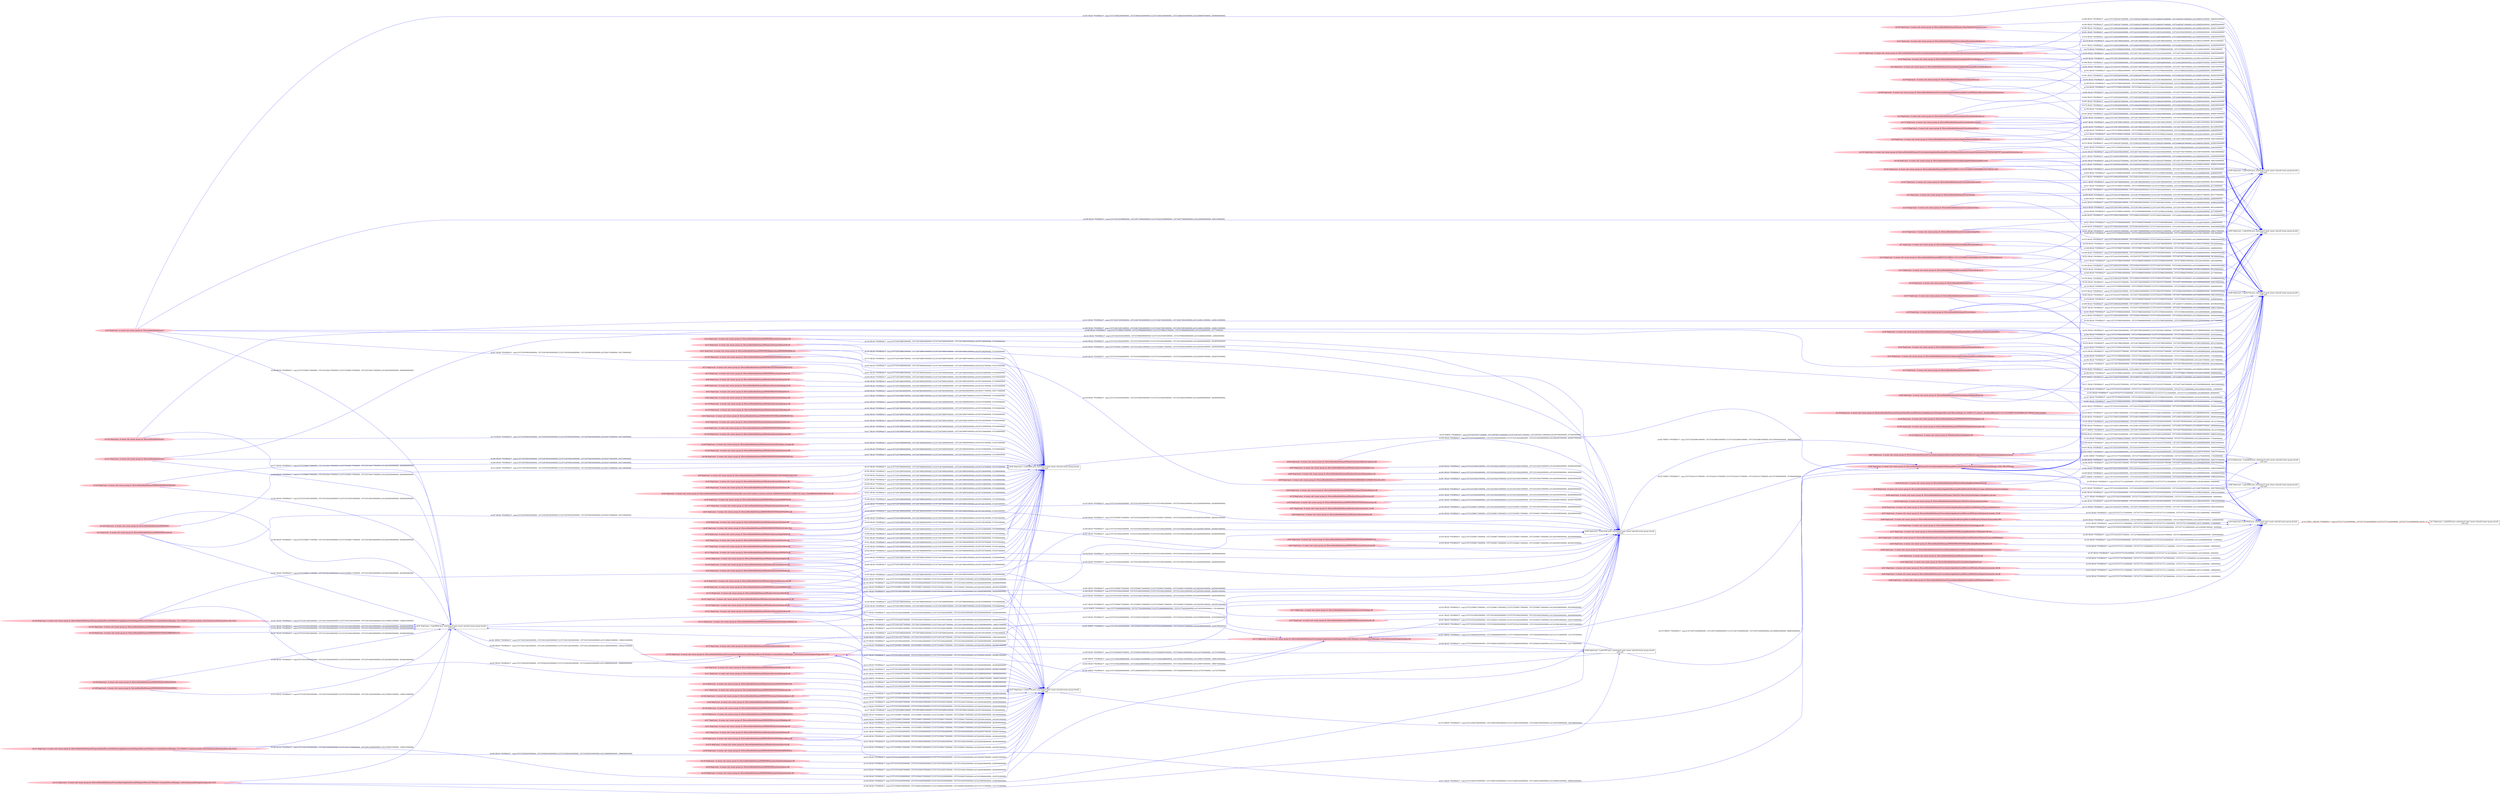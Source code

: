 digraph  {
rankdir=LR
"0"[color=black,label="id:0 HopCount: 0 pid:5936 proc_starttime:0 cmd: owner uid:null owner group id:null,\n null null", shape=box,style=solid];
"1"[color=black,label="id:1 HopCount: 1 pid:6320 proc_starttime:0 cmd: owner uid:null owner group id:null,\n null null", shape=box,style=solid];
"0" -> "1" [id=152,__obj="PROC_CREATE"color=red,label="id:152 PROC_CREATE **NORMAL**  seqs:[1557237721263000000, 1557237721263000000] T:[1557237721263000000, 1557237721263000000] relT:[0, 0]",style=solid];
"6"[color=pink,label="id:6 HopCount: -4 owner uid: owner group id: /Device/HarddiskVolume2/WINDOWS/system32/oleaut32.dll ", shape=oval,style=filled];
"97"[color=black,label="id:97 HopCount: -3 pid:4516 proc_starttime:0 cmd: owner uid:null owner group id:null,\n null null", shape=box,style=solid];
"6" -> "97" [id=153,__obj="READ"color=blue,label="id:153 READ **NORMAL**  seqs:[1557235100423000000, 1557235100423000000] T:[1557235100423000000, 1557235100423000000] relT:[2620840000000, 2620840000000]",style=solid];
"149"[color=pink,label="id:149 HopCount: -4 owner uid: owner group id: /Device/HarddiskVolume2/Windows/System32/userenv.dll ", shape=oval,style=filled];
"82"[color=black,label="id:82 HopCount: -3 pid:6460 proc_starttime:0 cmd: owner uid:null owner group id:null,\n null null", shape=box,style=solid];
"149" -> "82" [id=154,__obj="READ"color=blue,label="id:154 READ **NORMAL**  seqs:[1557236748904000000, 1557236748904000000] T:[1557236748904000000, 1557236748904000000] relT:[972359000000, 972359000000]",style=solid];
"7"[color=pink,label="id:7 HopCount: -4 owner uid: owner group id: /Device/HarddiskVolume2/Users/admin/Music/desktop.ini ", shape=oval,style=filled];
"99"[color=black,label="id:99 HopCount: -3 pid:5736 proc_starttime:0 cmd: owner uid:null owner group id:null,\n null null", shape=box,style=solid];
"7" -> "99" [id=155,__obj="READ"color=blue,label="id:155 READ **NORMAL**  seqs:[1557237698456000000, 1557237698457000000] T:[1557237698456000000, 1557237698457000000] relT:[22807000000, 22806000000]",style=solid];
"102"[color=pink,label="id:102 HopCount: -4 owner uid: owner group id: /Device/HarddiskVolume2/Windows/System32/gdi32.dll ", shape=oval,style=filled];
"102" -> "97" [id=156,__obj="READ"color=blue,label="id:156 READ **NORMAL**  seqs:[1557235100423000000, 1557235100423000000] T:[1557235100423000000, 1557235100423000000] relT:[2620840000000, 2620840000000]",style=solid];
"9"[color=pink,label="id:9 HopCount: -4 owner uid: owner group id: /Device/HarddiskVolume2/WINDOWS/SYSTEM32/EN-US/CONSENT.EXE.MUI ", shape=oval,style=filled];
"9" -> "82" [id=157,__obj="READ"color=blue,label="id:157 READ **NORMAL**  seqs:[1557236748906000000, 1557236748906000000] T:[1557236748906000000, 1557236748906000000] relT:[972357000000, 972357000000]",style=solid];
"10"[color=pink,label="id:10 HopCount: -4 owner uid: owner group id: /Device/HarddiskVolume2/$RECYCLE.BIN/S-1-5-21-231540947-922634896-4161786520-1004/desktop.ini ", shape=oval,style=filled];
"10" -> "99" [id=158,__obj="READ"color=blue,label="id:158 READ **NORMAL**  seqs:[1557237698367000000, 1557237698367000000] T:[1557237698367000000, 1557237698367000000] relT:[22896000000, 22896000000]",style=solid];
"11"[color=pink,label="id:11 HopCount: -4 owner uid: owner group id: /Device/HarddiskVolume2/Windows/System32/advapi32.dll ", shape=oval,style=filled];
"11" -> "97" [id=159,__obj="READ"color=blue,label="id:159 READ **NORMAL**  seqs:[1557235100422000000, 1557235100422000000] T:[1557235100422000000, 1557235100422000000] relT:[2620841000000, 2620841000000]",style=solid];
"12"[color=pink,label="id:12 HopCount: -4 owner uid: owner group id: /Device/HarddiskVolume2/WINDOWS/system32/combase.dll ", shape=oval,style=filled];
"12" -> "82" [id=160,__obj="READ"color=blue,label="id:160 READ **NORMAL**  seqs:[1557236748903000000, 1557236748903000000] T:[1557236748903000000, 1557236748903000000] relT:[972360000000, 972360000000]",style=solid];
"13"[color=pink,label="id:13 HopCount: -4 owner uid: owner group id: /Device/HarddiskVolume2/Users/admin/Videos/desktop.ini ", shape=oval,style=filled];
"13" -> "99" [id=161,__obj="READ"color=blue,label="id:161 READ **NORMAL**  seqs:[1557237698454000000, 1557237698454000000] T:[1557237698454000000, 1557237698454000000] relT:[22809000000, 22809000000]",style=solid];
"14"[color=pink,label="id:14 HopCount: -4 owner uid: owner group id: /Device/HarddiskVolume2/Windows/System32/HOSTNAME.EXE ", shape=oval,style=filled];
"14" -> "97" [id=162,__obj="READ"color=blue,label="id:162 READ **NORMAL**  seqs:[1557235096172000000, 1557235096172000000] T:[1557235096172000000, 1557235096172000000] relT:[2625091000000, 2625091000000]",style=solid];
"15"[color=pink,label="id:15 HopCount: -4 owner uid: owner group id: /Device/HarddiskVolume2/Windows/System32/kernel32.dll ", shape=oval,style=filled];
"15" -> "82" [id=163,__obj="READ"color=blue,label="id:163 READ **NORMAL**  seqs:[1557236748901000000, 1557236748901000000] T:[1557236748901000000, 1557236748901000000] relT:[972362000000, 972362000000]",style=solid];
"16"[color=pink,label="id:16 HopCount: -4 owner uid: owner group id: /Device/HarddiskVolume2/Users ", shape=oval,style=filled];
"16" -> "99" [id=164,__obj="READ"color=blue,label="id:164 READ **NORMAL**  seqs:[1557237698329000000, 1557237698486000000] T:[1557237698329000000, 1557237698486000000] relT:[22934000000, 22777000000]",style=solid];
"17"[color=pink,label="id:17 HopCount: -4 owner uid: owner group id: /Device/HarddiskVolume2/WINDOWS/SYSTEM32/bcrypt.dll ", shape=oval,style=filled];
"17" -> "97" [id=165,__obj="READ"color=blue,label="id:165 READ **NORMAL**  seqs:[1557235100426000000, 1557235100426000000] T:[1557235100426000000, 1557235100426000000] relT:[2620837000000, 2620837000000]",style=solid];
"18"[color=pink,label="id:18 HopCount: -4 owner uid: owner group id: /Device/HarddiskVolume2/Windows/System32/msvcp_win.dll ", shape=oval,style=filled];
"18" -> "82" [id=166,__obj="READ"color=blue,label="id:166 READ **NORMAL**  seqs:[1557236748902000000, 1557236748902000000] T:[1557236748902000000, 1557236748902000000] relT:[972361000000, 972361000000]",style=solid];
"19"[color=pink,label="id:19 HopCount: -4 owner uid: owner group id: /Device/HarddiskVolume2/Users/admin/Desktop ", shape=oval,style=filled];
"19" -> "99" [id=167,__obj="READ"color=blue,label="id:167 READ **NORMAL**  seqs:[1557237698445000000, 1557237698445000000] T:[1557237698445000000, 1557237698445000000] relT:[22818000000, 22818000000]",style=solid];
"46"[color=pink,label="id:46 HopCount: -2 owner uid: owner group id: /Device/HarddiskVolume2/Users/admin/AppData/Roaming/Microsoft/Windows/Themes/CachedFiles/CachedImage_1024_768_POS4.jpg ", shape=oval,style=filled];
"46" -> "0" [id=168,__obj="READ"color=blue,label="id:168 READ **NORMAL**  seqs:[1557237721182000000, 1557237721220000000] T:[1557237721182000000, 1557237721220000000] relT:[81000000, 43000000]",style=solid];
"25"[color=pink,label="id:25 HopCount: -2 owner uid: owner group id: /Device/HarddiskVolume2/Users/admin/AppData/Roaming/Microsoft/Windows/Themes ", shape=oval,style=filled];
"25" -> "0" [id=169,__obj="READ"color=blue,label="id:169 READ **NORMAL**  seqs:[1557234335357000000, 1557236774930000000] T:[1557234335357000000, 1557236774930000000] relT:[3385906000000, 946333000000]",style=solid];
"27"[color=pink,label="id:27 HopCount: -2 owner uid: owner group id: /Device/HarddiskVolume2/WINDOWS/Branding/Basebrd/en-US/Basebrd.dll.mui ", shape=oval,style=filled];
"27" -> "0" [id=170,__obj="READ"color=blue,label="id:170 READ **NORMAL**  seqs:[1557234335396000000, 1557237721258000000] T:[1557234335396000000, 1557237721258000000] relT:[3385867000000, 5000000]",style=solid];
"28"[color=pink,label="id:28 HopCount: -2 owner uid: owner group id: /Device/HarddiskVolume2/Windows/Branding/BaseBrd/basebrd.dll ", shape=oval,style=filled];
"28" -> "0" [id=171,__obj="READ"color=blue,label="id:171 READ **NORMAL**  seqs:[1557234335394000000, 1557237721233000000] T:[1557234335394000000, 1557237721233000000] relT:[3385869000000, 30000000]",style=solid];
"29"[color=pink,label="id:29 HopCount: -2 owner uid: owner group id: /Device/HarddiskVolume2/Users/admin/AppData/Roaming/Microsoft/Windows/Themes/slideshow.ini ", shape=oval,style=filled];
"29" -> "0" [id=172,__obj="READ"color=blue,label="id:172 READ **NORMAL**  seqs:[1557234335417000000, 1557236774930000000] T:[1557234335417000000, 1557236774930000000] relT:[3385846000000, 946333000000]",style=solid];
"20"[color=pink,label="id:20 HopCount: -4 owner uid: owner group id: /Device/HarddiskVolume2/Windows/System32/mpr.dll ", shape=oval,style=filled];
"20" -> "97" [id=173,__obj="READ"color=blue,label="id:173 READ **NORMAL**  seqs:[1557235100424000000, 1557235100424000000] T:[1557235100424000000, 1557235100424000000] relT:[2620839000000, 2620839000000]",style=solid];
"106"[color=pink,label="id:106 HopCount: -4 owner uid: owner group id: /Device/HarddiskVolume2/WINDOWS/system32/IMM32.DLL ", shape=oval,style=filled];
"106" -> "97" [id=174,__obj="READ"color=blue,label="id:174 READ **NORMAL**  seqs:[1557235100427000000, 1557235100427000000] T:[1557235100427000000, 1557235100427000000] relT:[2620836000000, 2620836000000]",style=solid];
"21"[color=pink,label="id:21 HopCount: -4 owner uid: owner group id: /Device/HarddiskVolume2/WINDOWS/Registration/R00000000000d.clb ", shape=oval,style=filled];
"21" -> "82" [id=175,__obj="READ"color=blue,label="id:175 READ **NORMAL**  seqs:[1557236748907000000, 1557236748907000000] T:[1557236748907000000, 1557236748907000000] relT:[972356000000, 972356000000]",style=solid];
"31"[color=pink,label="id:31 HopCount: -4 owner uid: owner group id: /Device/HarddiskVolume2/Users/admin/Documents/desktop.ini ", shape=oval,style=filled];
"31" -> "99" [id=176,__obj="READ"color=blue,label="id:176 READ **NORMAL**  seqs:[1557237698462000000, 1557237698462000000] T:[1557237698462000000, 1557237698462000000] relT:[22801000000, 22801000000]",style=solid];
"18" -> "97" [id=177,__obj="READ"color=blue,label="id:177 READ **NORMAL**  seqs:[1557235100423000000, 1557235100423000000] T:[1557235100423000000, 1557235100423000000] relT:[2620840000000, 2620840000000]",style=solid];
"124"[color=pink,label="id:124 HopCount: -4 owner uid: owner group id: /Device/HarddiskVolume1 ", shape=oval,style=filled];
"124" -> "82" [id=178,__obj="READ"color=blue,label="id:178 READ **NORMAL**  seqs:[1557236766545000000, 1557236766545000000] T:[1557236766545000000, 1557236766545000000] relT:[954718000000, 954718000000]",style=solid];
"101"[color=pink,label="id:101 HopCount: -4 owner uid: owner group id: /Device/HarddiskVolume2/Windows/System32/bcryptprimitives.dll ", shape=oval,style=filled];
"101" -> "97" [id=179,__obj="READ"color=blue,label="id:179 READ **NORMAL**  seqs:[1557235100424000000, 1557235100424000000] T:[1557235100424000000, 1557235100424000000] relT:[2620839000000, 2620839000000]",style=solid];
"32"[color=pink,label="id:32 HopCount: -4 owner uid: owner group id: /Device/HarddiskVolume2/Users/admin/Pictures/desktop.ini ", shape=oval,style=filled];
"32" -> "99" [id=180,__obj="READ"color=blue,label="id:180 READ **NORMAL**  seqs:[1557237698459000000, 1557237698459000000] T:[1557237698459000000, 1557237698459000000] relT:[22804000000, 22804000000]",style=solid];
"110"[color=pink,label="id:110 HopCount: -4 owner uid: owner group id: /Device/HarddiskVolume2/Users/admin/AppData/Local/Packages/Microsoft.Windows.ContentDeliveryManager_cw5n1h2txyewy/Settings/settings.dat.LOG1 ", shape=oval,style=filled];
"110" -> "97" [id=181,__obj="READ"color=blue,label="id:181 READ **NORMAL**  seqs:[1557235822657000000, 1557235822657000000] T:[1557235822657000000, 1557235822657000000] relT:[1898606000000, 1898606000000]",style=solid];
"33"[color=pink,label="id:33 HopCount: -4 owner uid: owner group id: /Device/HarddiskVolume2/Windows/System32/msasn1.dll ", shape=oval,style=filled];
"33" -> "82" [id=182,__obj="READ"color=blue,label="id:182 READ **NORMAL**  seqs:[1557236748903000000, 1557236748903000000] T:[1557236748903000000, 1557236748903000000] relT:[972360000000, 972360000000]",style=solid];
"114"[color=pink,label="id:114 HopCount: -4 owner uid: owner group id: /Device/HarddiskVolume2/Windows/System32/ntdll.dll ", shape=oval,style=filled];
"114" -> "97" [id=183,__obj="READ"color=blue,label="id:183 READ **NORMAL**  seqs:[1557235100421000000, 1557235100421000000] T:[1557235100421000000, 1557235100421000000] relT:[2620842000000, 2620842000000]",style=solid];
"34"[color=pink,label="id:34 HopCount: -4 owner uid: owner group id: /Device/HarddiskVolume2/WINDOWS/SYSTEM32/ploptin.dll ", shape=oval,style=filled];
"34" -> "99" [id=184,__obj="READ"color=blue,label="id:184 READ **NORMAL**  seqs:[1557234851629000000, 1557234851629000000] T:[1557234851629000000, 1557234851629000000] relT:[2869634000000, 2869634000000]",style=solid];
"35"[color=pink,label="id:35 HopCount: -2 owner uid: owner group id: /Device/HarddiskVolume2/Users/admin/AppData/Roaming/Microsoft/Windows/Themes/TranscodedWallpaper ", shape=oval,style=filled];
"35" -> "0" [id=185,__obj="READ"color=blue,label="id:185 READ **NORMAL**  seqs:[1557234335357000000, 1557237698298000000] T:[1557234335357000000, 1557237698298000000] relT:[3385906000000, 22965000000]",style=solid];
"36"[color=pink,label="id:36 HopCount: -4 owner uid: owner group id: /Device/HarddiskVolume2/Windows/System32/sspicli.dll ", shape=oval,style=filled];
"36" -> "82" [id=186,__obj="READ"color=blue,label="id:186 READ **NORMAL**  seqs:[1557236748904000000, 1557236748904000000] T:[1557236748904000000, 1557236748904000000] relT:[972359000000, 972359000000]",style=solid];
"37"[color=pink,label="id:37 HopCount: -4 owner uid: owner group id: /Device/HarddiskVolume2/WINDOWS/system32/dbghelp.dll ", shape=oval,style=filled];
"37" -> "97" [id=187,__obj="READ"color=blue,label="id:187 READ **NORMAL**  seqs:[1557235100425000000, 1557235100425000000] T:[1557235100425000000, 1557235100425000000] relT:[2620838000000, 2620838000000]",style=solid];
"38"[color=pink,label="id:38 HopCount: -4 owner uid: owner group id: /Device/HarddiskVolume2/Users/admin/Pictures ", shape=oval,style=filled];
"38" -> "99" [id=188,__obj="READ"color=blue,label="id:188 READ **NORMAL**  seqs:[1557237698458000000, 1557237698458000000] T:[1557237698458000000, 1557237698458000000] relT:[22805000000, 22805000000]",style=solid];
"39"[color=pink,label="id:39 HopCount: -2 owner uid: owner group id: /Device/HarddiskVolume2/Users/admin ", shape=oval,style=filled];
"39" -> "0" [id=189,__obj="READ"color=blue,label="id:189 READ **NORMAL**  seqs:[1557234335416000000, 1557237721153000000] T:[1557234335416000000, 1557237721153000000] relT:[3385847000000, 110000000]",style=solid];
"40"[color=pink,label="id:40 HopCount: -4 owner uid: owner group id: /Device/HarddiskVolume2/Windows/System32/urlmon.dll ", shape=oval,style=filled];
"40" -> "82" [id=190,__obj="READ"color=blue,label="id:190 READ **NORMAL**  seqs:[1557236748908000000, 1557236748908000000] T:[1557236748908000000, 1557236748908000000] relT:[972355000000, 972355000000]",style=solid];
"41"[color=pink,label="id:41 HopCount: -4 owner uid: owner group id: /Device/HarddiskVolume2/WINDOWS/System32/dnsapi.dll ", shape=oval,style=filled];
"41" -> "97" [id=191,__obj="READ"color=blue,label="id:191 READ **NORMAL**  seqs:[1557235096173000000, 1557235096173000000] T:[1557235096173000000, 1557235096173000000] relT:[2625090000000, 2625090000000]",style=solid];
"42"[color=pink,label="id:42 HopCount: -4 owner uid: owner group id: /Device/HarddiskVolume2/Users/admin/Desktop/desktop.ini ", shape=oval,style=filled];
"42" -> "99" [id=192,__obj="READ"color=blue,label="id:192 READ **NORMAL**  seqs:[1557237698446000000, 1557237698446000000] T:[1557237698446000000, 1557237698446000000] relT:[22817000000, 22817000000]",style=solid];
"43"[color=pink,label="id:43 HopCount: -2 owner uid: owner group id: /Device/HarddiskVolume2/WINDOWS/SYSTEM32/Branding/Basebrd/Basebrd.dll ", shape=oval,style=filled];
"43" -> "0" [id=193,__obj="READ"color=blue,label="id:193 READ **NORMAL**  seqs:[1557234335394000000, 1557237721232000000] T:[1557234335394000000, 1557237721232000000] relT:[3385869000000, 31000000]",style=solid];
"44"[color=pink,label="id:44 HopCount: -4 owner uid: owner group id: /Device/HarddiskVolume2/WINDOWS/SYSTEM32/LOCALE.NLS ", shape=oval,style=filled];
"44" -> "82" [id=194,__obj="READ"color=blue,label="id:194 READ **NORMAL**  seqs:[1557236748902000000, 1557236748902000000] T:[1557236748902000000, 1557236748902000000] relT:[972361000000, 972361000000]",style=solid];
"30"[color=pink,label="id:30 HopCount: -2 owner uid: owner group id: /Device/HarddiskVolume2/Users/admin/AppData/Roaming/Microsoft/Windows/Themes/CachedFiles ", shape=oval,style=filled];
"30" -> "0" [id=195,__obj="READ"color=blue,label="id:195 READ **NORMAL**  seqs:[1557237721183000000, 1557237721183000000] T:[1557237721183000000, 1557237721183000000] relT:[80000000, 80000000]",style=solid];
"48"[color=pink,label="id:48 HopCount: -2 owner uid: owner group id: /Device/HarddiskVolume2/Users/admin/AppData/Local/Microsoft/Windows/Explorer/IconCacheToDelete ", shape=oval,style=filled];
"48" -> "0" [id=196,__obj="READ"color=blue,label="id:196 READ **NORMAL**  seqs:[1557237721112000000, 1557237721154000000] T:[1557237721112000000, 1557237721154000000] relT:[151000000, 109000000]",style=solid];
"49"[color=pink,label="id:49 HopCount: -2 owner uid: owner group id: /Device/HarddiskVolume2/Windows/System32/shell32.dll ", shape=oval,style=filled];
"49" -> "0" [id=197,__obj="READ"color=blue,label="id:197 READ **NORMAL**  seqs:[1557237721261000000, 1557237721261000000] T:[1557237721261000000, 1557237721261000000] relT:[2000000, 2000000]",style=solid];
"50"[color=pink,label="id:50 HopCount: -2 owner uid: owner group id: /Device/HarddiskVolume2/Users/admin/AppData/Local ", shape=oval,style=filled];
"50" -> "0" [id=198,__obj="READ"color=blue,label="id:198 READ **NORMAL**  seqs:[1557237720798000000, 1557237721153000000] T:[1557237720798000000, 1557237721153000000] relT:[465000000, 110000000]",style=solid];
"51"[color=pink,label="id:51 HopCount: -2 owner uid: owner group id: /Device/HarddiskVolume2/Users/admin/AppData/Local/Microsoft/Windows/Explorer/iconcache_48.db ", shape=oval,style=filled];
"51" -> "0" [id=199,__obj="READ"color=blue,label="id:199 READ **NORMAL**  seqs:[1557237721143000000, 1557237721157000000] T:[1557237721143000000, 1557237721157000000] relT:[120000000, 106000000]",style=solid];
"119"[color=pink,label="id:119 HopCount: -4 owner uid: owner group id: /Device/HarddiskVolume2/Users/admin/Music ", shape=oval,style=filled];
"83"[color=black,label="id:83 HopCount: -3 pid:6236 proc_starttime:0 cmd: owner uid:null owner group id:null,\n null null", shape=box,style=solid];
"119" -> "83" [id=200,__obj="READ"color=blue,label="id:200 READ **NORMAL**  seqs:[1557236739834000000, 1557236739834000000] T:[1557236739834000000, 1557236739834000000] relT:[981429000000, 981429000000]",style=solid];
"53"[color=pink,label="id:53 HopCount: -4 owner uid: owner group id: /Device/HarddiskVolume2/Windows/System32/clbcatq.dll ", shape=oval,style=filled];
"53" -> "97" [id=201,__obj="READ"color=blue,label="id:201 READ **NORMAL**  seqs:[1557235100426000000, 1557235100426000000] T:[1557235100426000000, 1557235100426000000] relT:[2620837000000, 2620837000000]",style=solid];
"121"[color=pink,label="id:121 HopCount: -4 owner uid: owner group id: /Device/HarddiskVolume2/Users/admin/AppData/Roaming/Microsoft/Windows/Recent/AutomaticDestinations/5f7b5f1e01b83767.automaticDestinations-ms ", shape=oval,style=filled];
"121" -> "83" [id=202,__obj="READ"color=blue,label="id:202 READ **NORMAL**  seqs:[1557234335481000000, 1557236774927000000] T:[1557234335481000000, 1557236774927000000] relT:[3385782000000, 946336000000]",style=solid];
"129"[color=pink,label="id:129 HopCount: -4 owner uid: owner group id: /Device/HarddiskVolume2/ProgramData/Microsoft/Windows/AppRepository/Packages/Microsoft.Windows.ContentDeliveryManager_10.0.16299.15_neutral_neutral_cw5n1h2txyewy/ActivationStore.dat.LOG1 ", shape=oval,style=filled];
"129" -> "97" [id=203,__obj="READ"color=blue,label="id:203 READ **NORMAL**  seqs:[1557235822655000000, 1557235822655000000] T:[1557235822655000000, 1557235822655000000] relT:[1898608000000, 1898608000000]",style=solid];
"54"[color=pink,label="id:54 HopCount: -4 owner uid: owner group id: /Device/HarddiskVolume2/WINDOWS/WinSxS/amd64_microsoft.windows.common-controls_6595b64144ccf1df_6.0.16299.125_none_15cbcf8893620c09/COMCTL32.dll ", shape=oval,style=filled];
"54" -> "82" [id=204,__obj="READ"color=blue,label="id:204 READ **NORMAL**  seqs:[1557236748905000000, 1557236748905000000] T:[1557236748905000000, 1557236748905000000] relT:[972358000000, 972358000000]",style=solid];
"144"[color=pink,label="id:144 HopCount: -4 owner uid: owner group id: /Device/HarddiskVolume2/Users/admin/AppData/Roaming/Microsoft ", shape=oval,style=filled];
"144" -> "83" [id=205,__obj="READ"color=blue,label="id:205 READ **NORMAL**  seqs:[1557234335375000000, 1557236774947000000] T:[1557234335375000000, 1557236774947000000] relT:[3385888000000, 946316000000]",style=solid];
"59"[color=pink,label="id:59 HopCount: -4 owner uid: owner group id: /Device/HarddiskVolume2/WINDOWS/SYSTEM32/kernelbase.dll ", shape=oval,style=filled];
"59" -> "97" [id=206,__obj="READ"color=blue,label="id:206 READ **NORMAL**  seqs:[1557235096172000000, 1557235100421000000] T:[1557235096172000000, 1557235100421000000] relT:[2625091000000, 2620842000000]",style=solid];
"39" -> "83" [id=207,__obj="READ"color=blue,label="id:207 READ **NORMAL**  seqs:[1557234335374000000, 1557236774946000000] T:[1557234335374000000, 1557236774946000000] relT:[3385889000000, 946317000000]",style=solid];
"55"[color=pink,label="id:55 HopCount: -4 owner uid: owner group id: /Device/HarddiskVolume2/WINDOWS/system32/CRYPTSP.dll ", shape=oval,style=filled];
"55" -> "82" [id=208,__obj="READ"color=blue,label="id:208 READ **NORMAL**  seqs:[1557236748905000000, 1557236748905000000] T:[1557236748905000000, 1557236748905000000] relT:[972358000000, 972358000000]",style=solid];
"141"[color=pink,label="id:141 HopCount: -4 owner uid: owner group id: /Device/HarddiskVolume2/$RECYCLE.BIN/S-1-5-21-231540947-922634896-4161786520-1004 ", shape=oval,style=filled];
"141" -> "83" [id=209,__obj="READ"color=blue,label="id:209 READ **NORMAL**  seqs:[1557234335403000000, 1557236739777000000] T:[1557234335403000000, 1557236739777000000] relT:[3385860000000, 981486000000]",style=solid];
"56"[color=pink,label="id:56 HopCount: -4 owner uid: owner group id: /Device/HarddiskVolume2/WINDOWS/SYSTEM32/NAPINSP.DLL ", shape=oval,style=filled];
"56" -> "97" [id=210,__obj="READ"color=blue,label="id:210 READ **NORMAL**  seqs:[1557235096172000000, 1557235096172000000] T:[1557235096172000000, 1557235096172000000] relT:[2625091000000, 2625091000000]",style=solid];
"147"[color=pink,label="id:147 HopCount: -4 owner uid: owner group id: /Device/HarddiskVolume2/Users/admin/Downloads ", shape=oval,style=filled];
"147" -> "83" [id=211,__obj="READ"color=blue,label="id:211 READ **NORMAL**  seqs:[1557236739829000000, 1557236739829000000] T:[1557236739829000000, 1557236739829000000] relT:[981434000000, 981434000000]",style=solid];
"113"[color=pink,label="id:113 HopCount: -4 owner uid: owner group id: /Device/HarddiskVolume2/WINDOWS/Globalization/Sorting/sortdefault.nls ", shape=oval,style=filled];
"113" -> "97" [id=212,__obj="READ"color=blue,label="id:212 READ **NORMAL**  seqs:[1557235100425000000, 1557235100425000000] T:[1557235100425000000, 1557235100425000000] relT:[2620838000000, 2620838000000]",style=solid];
"57"[color=pink,label="id:57 HopCount: -4 owner uid: owner group id: /Device/HarddiskVolume2/Windows/System32/msctf.dll ", shape=oval,style=filled];
"57" -> "82" [id=213,__obj="READ"color=blue,label="id:213 READ **NORMAL**  seqs:[1557236748905000000, 1557236748905000000] T:[1557236748905000000, 1557236748905000000] relT:[972358000000, 972358000000]",style=solid];
"134"[color=pink,label="id:134 HopCount: -4 owner uid: owner group id: /Device/HarddiskVolume2/Users/admin/Videos ", shape=oval,style=filled];
"134" -> "83" [id=214,__obj="READ"color=blue,label="id:214 READ **NORMAL**  seqs:[1557236739831000000, 1557236739831000000] T:[1557236739831000000, 1557236739831000000] relT:[981432000000, 981432000000]",style=solid];
"124" -> "83" [id=215,__obj="READ"color=blue,label="id:215 READ **NORMAL**  seqs:[1557236272852000000, 1557236272852000000] T:[1557236272852000000, 1557236272852000000] relT:[1448411000000, 1448411000000]",style=solid];
"58"[color=pink,label="id:58 HopCount: -4 owner uid: owner group id: /Device/HarddiskVolume2/WINDOWS/system32/rpcss.dll ", shape=oval,style=filled];
"58" -> "97" [id=216,__obj="READ"color=blue,label="id:216 READ **NORMAL**  seqs:[1557235100425000000, 1557235100425000000] T:[1557235100425000000, 1557235100425000000] relT:[2620838000000, 2620838000000]",style=solid];
"59" -> "82" [id=217,__obj="READ"color=blue,label="id:217 READ **NORMAL**  seqs:[1557236748901000000, 1557236748901000000] T:[1557236748901000000, 1557236748901000000] relT:[972362000000, 972362000000]",style=solid];
"42" -> "83" [id=218,__obj="READ"color=blue,label="id:218 READ **NORMAL**  seqs:[1557236739825000000, 1557236739826000000] T:[1557236739825000000, 1557236739826000000] relT:[981438000000, 981437000000]",style=solid];
"132"[color=pink,label="id:132 HopCount: -4 owner uid: owner group id: /Device/HarddiskVolume2/Windows/System32/rpcrt4.dll ", shape=oval,style=filled];
"132" -> "97" [id=219,__obj="READ"color=blue,label="id:219 READ **NORMAL**  seqs:[1557235096172000000, 1557235096172000000] T:[1557235096172000000, 1557235096172000000] relT:[2625091000000, 2625091000000]",style=solid];
"46" -> "83" [id=220,__obj="READ"color=blue,label="id:220 READ **NORMAL**  seqs:[1557234335439000000, 1557236779936000000] T:[1557234340432000000, 1557236779936000000] relT:[3380831000000, 941327000000]",style=solid];
"61"[color=pink,label="id:61 HopCount: -4 owner uid: owner group id: /Device/HarddiskVolume2/WINDOWS/SYSTEM32/WTSAPI32.dll ", shape=oval,style=filled];
"61" -> "82" [id=221,__obj="READ"color=blue,label="id:221 READ **NORMAL**  seqs:[1557236748905000000, 1557236748905000000] T:[1557236748905000000, 1557236748905000000] relT:[972358000000, 972358000000]",style=solid];
"52"[color=pink,label="id:52 HopCount: -2 owner uid: owner group id: /Device/HarddiskVolume2 ", shape=oval,style=filled];
"52" -> "0" [id=222,__obj="READ"color=blue,label="id:222 READ **NORMAL**  seqs:[1557234335381000000, 1557237698299000000] T:[1557234335381000000, 1557237698299000000] relT:[3385882000000, 22964000000]",style=solid];
"65"[color=pink,label="id:65 HopCount: -2 owner uid: owner group id: /Device/HarddiskVolume2/Users/admin/AppData/Local/Microsoft/Windows/Explorer/iconcache_idx.db ", shape=oval,style=filled];
"65" -> "0" [id=223,__obj="READ"color=blue,label="id:223 READ **NORMAL**  seqs:[1557237721112000000, 1557237721155000000] T:[1557237721112000000, 1557237721155000000] relT:[151000000, 108000000]",style=solid];
"66"[color=pink,label="id:66 HopCount: -2 owner uid: owner group id: /Device/HarddiskVolume2/Users/admin/AppData/Local/Microsoft/Windows/Explorer ", shape=oval,style=filled];
"66" -> "0" [id=224,__obj="READ"color=blue,label="id:224 READ **NORMAL**  seqs:[1557237720799000000, 1557237721158000000] T:[1557237720799000000, 1557237721158000000] relT:[464000000, 105000000]",style=solid];
"67"[color=pink,label="id:67 HopCount: -2 owner uid: owner group id: /Device/HarddiskVolume2/Users/admin/AppData/Local/Microsoft/Windows/Explorer/iconcache_16.db ", shape=oval,style=filled];
"67" -> "0" [id=225,__obj="READ"color=blue,label="id:225 READ **NORMAL**  seqs:[1557237721155000000, 1557237721155000000] T:[1557237721155000000, 1557237721155000000] relT:[108000000, 108000000]",style=solid];
"68"[color=pink,label="id:68 HopCount: -2 owner uid: owner group id: /Device/HarddiskVolume2/Users/admin/AppData/Roaming ", shape=oval,style=filled];
"68" -> "0" [id=226,__obj="READ"color=blue,label="id:226 READ **NORMAL**  seqs:[1557234335417000000, 1557236774929000000] T:[1557234335417000000, 1557236774929000000] relT:[3385846000000, 946334000000]",style=solid];
"131"[color=pink,label="id:131 HopCount: -4 owner uid: owner group id: /Device/HarddiskVolume2/Windows/System32/sechost.dll ", shape=oval,style=filled];
"131" -> "97" [id=227,__obj="READ"color=blue,label="id:227 READ **NORMAL**  seqs:[1557235100422000000, 1557235100422000000] T:[1557235100422000000, 1557235100422000000] relT:[2620841000000, 2620841000000]",style=solid];
"7" -> "83" [id=228,__obj="READ"color=blue,label="id:228 READ **NORMAL**  seqs:[1557236739836000000, 1557236739837000000] T:[1557236739836000000, 1557236739837000000] relT:[981427000000, 981426000000]",style=solid];
"80"[color=black,label="id:80 HopCount: -3 pid:5160 proc_starttime:0 cmd: owner uid:null owner group id:null,\n null null", shape=box,style=solid];
"21" -> "80" [id=229,__obj="READ"color=blue,label="id:229 READ **NORMAL**  seqs:[1557235100426000000, 1557235100426000000] T:[1557235100426000000, 1557235100426000000] relT:[2620837000000, 2620837000000]",style=solid];
"13" -> "83" [id=230,__obj="READ"color=blue,label="id:230 READ **NORMAL**  seqs:[1557236739833000000, 1557236739833000000] T:[1557236739833000000, 1557236739833000000] relT:[981430000000, 981430000000]",style=solid];
"70"[color=pink,label="id:70 HopCount: -4 owner uid: owner group id: /Device/HarddiskVolume2/Windows/System32/user32.dll ", shape=oval,style=filled];
"70" -> "82" [id=231,__obj="READ"color=blue,label="id:231 READ **NORMAL**  seqs:[1557236748902000000, 1557236748902000000] T:[1557236748902000000, 1557236748902000000] relT:[972361000000, 972361000000]",style=solid];
"10" -> "83" [id=232,__obj="READ"color=blue,label="id:232 READ **NORMAL**  seqs:[1557234335403000000, 1557236739777000000] T:[1557234335403000000, 1557236739777000000] relT:[3385860000000, 981486000000]",style=solid];
"71"[color=pink,label="id:71 HopCount: -4 owner uid: owner group id: /Device/HarddiskVolume2/windows/system32/nlaapi.dll ", shape=oval,style=filled];
"71" -> "80" [id=233,__obj="READ"color=blue,label="id:233 READ **NORMAL**  seqs:[1557235096173000000, 1557235096173000000] T:[1557235096173000000, 1557235096173000000] relT:[2625090000000, 2625090000000]",style=solid];
"16" -> "83" [id=234,__obj="READ"color=blue,label="id:234 READ **NORMAL**  seqs:[1557234335373000000, 1557236774945000000] T:[1557234335373000000, 1557236774945000000] relT:[3385890000000, 946318000000]",style=solid];
"36" -> "80" [id=235,__obj="READ"color=blue,label="id:235 READ **NORMAL**  seqs:[1557235100425000000, 1557235100425000000] T:[1557235100425000000, 1557235100425000000] relT:[2620838000000, 2620838000000]",style=solid];
"72"[color=pink,label="id:72 HopCount: -4 owner uid: owner group id: /Device/HarddiskVolume2/Windows/System32/gdi32full.dll ", shape=oval,style=filled];
"72" -> "82" [id=236,__obj="READ"color=blue,label="id:236 READ **NORMAL**  seqs:[1557236748902000000, 1557236748902000000] T:[1557236748902000000, 1557236748902000000] relT:[972361000000, 972361000000]",style=solid];
"19" -> "83" [id=237,__obj="READ"color=blue,label="id:237 READ **NORMAL**  seqs:[1557236739824000000, 1557236739824000000] T:[1557236739824000000, 1557236739824000000] relT:[981439000000, 981439000000]",style=solid];
"93"[color=pink,label="id:93 HopCount: -4 owner uid: owner group id: /Device/HarddiskVolume2/Windows/System32/win32u.dll ", shape=oval,style=filled];
"93" -> "80" [id=238,__obj="READ"color=blue,label="id:238 READ **NORMAL**  seqs:[1557235100423000000, 1557235100423000000] T:[1557235100423000000, 1557235100423000000] relT:[2620840000000, 2620840000000]",style=solid];
"31" -> "83" [id=239,__obj="READ"color=blue,label="id:239 READ **NORMAL**  seqs:[1557236739842000000, 1557236739842000000] T:[1557236739842000000, 1557236739842000000] relT:[981421000000, 981421000000]",style=solid];
"12" -> "80" [id=240,__obj="READ"color=blue,label="id:240 READ **NORMAL**  seqs:[1557235100424000000, 1557235100424000000] T:[1557235100424000000, 1557235100424000000] relT:[2620839000000, 2620839000000]",style=solid];
"73"[color=pink,label="id:73 HopCount: -4 owner uid: owner group id: /Device/HarddiskVolume2/WINDOWS/SYSTEM32/MSIMG32.DLL ", shape=oval,style=filled];
"73" -> "82" [id=241,__obj="READ"color=blue,label="id:241 READ **NORMAL**  seqs:[1557236748905000000, 1557236748905000000] T:[1557236748905000000, 1557236748905000000] relT:[972358000000, 972358000000]",style=solid];
"30" -> "83" [id=242,__obj="READ"color=blue,label="id:242 READ **NORMAL**  seqs:[1557234335402000000, 1557236779935000000] T:[1557234340413000000, 1557236779927000000] relT:[3380850000000, 941336000000]",style=solid];
"15" -> "80" [id=243,__obj="READ"color=blue,label="id:243 READ **NORMAL**  seqs:[1557235096172000000, 1557235100421000000] T:[1557235096172000000, 1557235100421000000] relT:[2625091000000, 2620842000000]",style=solid];
"38" -> "83" [id=244,__obj="READ"color=blue,label="id:244 READ **NORMAL**  seqs:[1557236739838000000, 1557236739838000000] T:[1557236739838000000, 1557236739838000000] relT:[981425000000, 981425000000]",style=solid];
"74"[color=pink,label="id:74 HopCount: -4 owner uid: owner group id: /Device/HarddiskVolume2/WINDOWS/system32/rsaenh.dll ", shape=oval,style=filled];
"74" -> "82" [id=245,__obj="READ"color=blue,label="id:245 READ **NORMAL**  seqs:[1557236748907000000, 1557236748907000000] T:[1557236748907000000, 1557236748907000000] relT:[972356000000, 972356000000]",style=solid];
"32" -> "83" [id=246,__obj="READ"color=blue,label="id:246 READ **NORMAL**  seqs:[1557236739839000000, 1557236739839000000] T:[1557236739839000000, 1557236739839000000] relT:[981424000000, 981424000000]",style=solid];
"75"[color=pink,label="id:75 HopCount: -4 owner uid: owner group id: /Device/HarddiskVolume2/WINDOWS/system32/netutils.dll ", shape=oval,style=filled];
"75" -> "80" [id=247,__obj="READ"color=blue,label="id:247 READ **NORMAL**  seqs:[1557235100425000000, 1557235100425000000] T:[1557235100425000000, 1557235100425000000] relT:[2620838000000, 2620838000000]",style=solid];
"29" -> "83" [id=248,__obj="READ"color=blue,label="id:248 READ **NORMAL**  seqs:[1557234335395000000, 1557234335395000000] T:[1557234335395000000, 1557234335395000000] relT:[3385868000000, 3385868000000]",style=solid];
"77"[color=pink,label="id:77 HopCount: -4 owner uid: owner group id: /Device/HarddiskVolume2/Windows/System32/ucrtbase.dll ", shape=oval,style=filled];
"77" -> "82" [id=249,__obj="READ"color=blue,label="id:249 READ **NORMAL**  seqs:[1557236748902000000, 1557236748902000000] T:[1557236748902000000, 1557236748902000000] relT:[972361000000, 972361000000]",style=solid];
"69"[color=pink,label="id:69 HopCount: -2 owner uid: owner group id: /Device/HarddiskVolume2/Users/admin/AppData/Roaming/Microsoft/Windows/Themes/Transcoded_000 ", shape=oval,style=filled];
"69" -> "0" [id=250,__obj="READ"color=blue,label="id:250 READ **NORMAL**  seqs:[1557234335356000000, 1557237698297000000] T:[1557234335356000000, 1557237698297000000] relT:[3385907000000, 22966000000]",style=solid];
"79"[color=pink,label="id:79 HopCount: -2 owner uid: owner group id: /Device/HarddiskVolume2/Windows/System32/imageres.dll ", shape=oval,style=filled];
"79" -> "0" [id=251,__obj="READ"color=blue,label="id:251 READ **NORMAL**  seqs:[1557237721150000000, 1557237721150000000] T:[1557237721150000000, 1557237721150000000] relT:[113000000, 113000000]",style=solid];
"80" -> "46" [id=252,__obj="WRITE"color=blue,label="id:252 WRITE **NORMAL**  seqs:[1557234341417000000, 1557234341417000000] T:[1557234341417000000, 1557234341417000000] relT:[3379846000000, 3379846000000]",style=solid];
"81"[color=black,label="id:81 HopCount: -3 pid:6836 proc_starttime:0 cmd: owner uid:null owner group id:null,\n null null", shape=box,style=solid];
"81" -> "46" [id=253,__obj="WRITE"color=blue,label="id:253 WRITE **NORMAL**  seqs:[1557234668668000000, 1557237704249000000] T:[1557234668668000000, 1557237704249000000] relT:[3052595000000, 17014000000]",style=solid];
"82" -> "46" [id=254,__obj="WRITE"color=blue,label="id:254 WRITE **NORMAL**  seqs:[1557236783571000000, 1557236783571000000] T:[1557236783571000000, 1557236783571000000] relT:[937692000000, 937692000000]",style=solid];
"28" -> "83" [id=255,__obj="READ"color=blue,label="id:255 READ **NORMAL**  seqs:[1557234335409000000, 1557234335409000000] T:[1557234335409000000, 1557234335409000000] relT:[3385854000000, 3385854000000]",style=solid];
"84"[color=pink,label="id:84 HopCount: -4 owner uid: owner group id: /Device/HarddiskVolume2/Windows/System32/kernel.appcore.dll ", shape=oval,style=filled];
"84" -> "80" [id=256,__obj="READ"color=blue,label="id:256 READ **NORMAL**  seqs:[1557235100426000000, 1557235100426000000] T:[1557235100426000000, 1557235100426000000] relT:[2620837000000, 2620837000000]",style=solid];
"52" -> "82" [id=257,__obj="READ"color=blue,label="id:257 READ **NORMAL**  seqs:[1557236766544000000, 1557236766545000000] T:[1557236766544000000, 1557236766545000000] relT:[954719000000, 954718000000]",style=solid];
"137"[color=pink,label="id:137 HopCount: -4 owner uid: owner group id: /Device/HarddiskVolume2/Users/admin/AppData/Roaming/Microsoft/Windows/Recent/AutomaticDestinations/f01b4d95cf55d32a.automaticDestinations-ms ", shape=oval,style=filled];
"137" -> "83" [id=258,__obj="READ"color=blue,label="id:258 READ **NORMAL**  seqs:[1557234335443000000, 1557236774911000000] T:[1557234335443000000, 1557236774911000000] relT:[3385820000000, 946352000000]",style=solid];
"85"[color=pink,label="id:85 HopCount: -4 owner uid: owner group id: /Device/HarddiskVolume2/Windows/System32/tasklist.exe ", shape=oval,style=filled];
"85" -> "80" [id=259,__obj="READ"color=blue,label="id:259 READ **NORMAL**  seqs:[1557235100421000000, 1557235100421000000] T:[1557235100421000000, 1557235100421000000] relT:[2620842000000, 2620842000000]",style=solid];
"86"[color=pink,label="id:86 HopCount: -4 owner uid: owner group id: /Device/HarddiskVolume2/Windows/System32/crypt32.dll ", shape=oval,style=filled];
"86" -> "82" [id=260,__obj="READ"color=blue,label="id:260 READ **NORMAL**  seqs:[1557236748903000000, 1557236748903000000] T:[1557236748903000000, 1557236748903000000] relT:[972360000000, 972360000000]",style=solid];
"87"[color=pink,label="id:87 HopCount: -4 owner uid: owner group id: /Device/HarddiskVolume2/Users/admin/AppData/Roaming/Mozilla/Firefox/Profiles/j1y1apqs.default/sessionstore-backups/recovery.js ", shape=oval,style=filled];
"87" -> "83" [id=261,__obj="READ"color=blue,label="id:261 READ **NORMAL**  seqs:[1557234335439000000, 1557234335439000000] T:[1557234335439000000, 1557234335439000000] relT:[3385824000000, 3385824000000]",style=solid];
"4"[color=pink,label="id:4 HopCount: -4 owner uid: owner group id: /Device/HarddiskVolume2/Users/admin/AppData/Roaming/Microsoft/desktop.ini ", shape=oval,style=filled];
"4" -> "83" [id=262,__obj="READ"color=blue,label="id:262 READ **NORMAL**  seqs:[1557234335375000000, 1557236774947000000] T:[1557234335375000000, 1557236774947000000] relT:[3385888000000, 946316000000]",style=solid];
"88"[color=pink,label="id:88 HopCount: -4 owner uid: owner group id: /Device/HarddiskVolume2/Windows/System32/framedynos.dll ", shape=oval,style=filled];
"88" -> "80" [id=263,__obj="READ"color=blue,label="id:263 READ **NORMAL**  seqs:[1557235100424000000, 1557235100424000000] T:[1557235100424000000, 1557235100424000000] relT:[2620839000000, 2620839000000]",style=solid];
"89"[color=pink,label="id:89 HopCount: -4 owner uid: owner group id: /Device/HarddiskVolume2/Windows/System32/cfgmgr32.dll ", shape=oval,style=filled];
"89" -> "82" [id=264,__obj="READ"color=blue,label="id:264 READ **NORMAL**  seqs:[1557236748906000000, 1557236748906000000] T:[1557236748906000000, 1557236748906000000] relT:[972357000000, 972357000000]",style=solid];
"3"[color=pink,label="id:3 HopCount: -4 owner uid: owner group id: /Device/HarddiskVolume2/Users/admin/Downloads/desktop.ini ", shape=oval,style=filled];
"3" -> "83" [id=265,__obj="READ"color=blue,label="id:265 READ **NORMAL**  seqs:[1557236739830000000, 1557236739830000000] T:[1557236739830000000, 1557236739830000000] relT:[981433000000, 981433000000]",style=solid];
"8"[color=pink,label="id:8 HopCount: -4 owner uid: owner group id: /Device/HarddiskVolume2/Users/admin/AppData/Roaming/Microsoft/Windows ", shape=oval,style=filled];
"8" -> "83" [id=266,__obj="READ"color=blue,label="id:266 READ **NORMAL**  seqs:[1557234335376000000, 1557236774947000000] T:[1557234335376000000, 1557236774947000000] relT:[3385887000000, 946316000000]",style=solid];
"90"[color=pink,label="id:90 HopCount: -4 owner uid: owner group id: /Device/HarddiskVolume2/WINDOWS/SYSTEM32/WBEM/EN-US/WMIUTILS.DLL.MUI ", shape=oval,style=filled];
"90" -> "80" [id=267,__obj="READ"color=blue,label="id:267 READ **NORMAL**  seqs:[1557235100427000000, 1557235100427000000] T:[1557235100427000000, 1557235100427000000] relT:[2620836000000, 2620836000000]",style=solid];
"91"[color=pink,label="id:91 HopCount: -4 owner uid: owner group id: /Device/HarddiskVolume2/WINDOWS/SYSTEM32/EN-US ", shape=oval,style=filled];
"91" -> "82" [id=268,__obj="READ"color=blue,label="id:268 READ **NORMAL**  seqs:[1557236766546000000, 1557236766546000000] T:[1557236766546000000, 1557236766546000000] relT:[954717000000, 954717000000]",style=solid];
"5"[color=pink,label="id:5 HopCount: -4 owner uid: owner group id: /Device/HarddiskVolume2/Users/Public ", shape=oval,style=filled];
"5" -> "83" [id=269,__obj="READ"color=blue,label="id:269 READ **NORMAL**  seqs:[1557236739786000000, 1557236739786000000] T:[1557236739786000000, 1557236739786000000] relT:[981477000000, 981477000000]",style=solid];
"115"[color=pink,label="id:115 HopCount: -4 owner uid: owner group id: /Device/HarddiskVolume2/Windows/System32/WINSTA.dll ", shape=oval,style=filled];
"115" -> "80" [id=270,__obj="READ"color=blue,label="id:270 READ **NORMAL**  seqs:[1557235100427000000, 1557235100427000000] T:[1557235100427000000, 1557235100427000000] relT:[2620836000000, 2620836000000]",style=solid];
"68" -> "83" [id=271,__obj="READ"color=blue,label="id:271 READ **NORMAL**  seqs:[1557234335375000000, 1557236774947000000] T:[1557234335375000000, 1557236774947000000] relT:[3385888000000, 946316000000]",style=solid];
"110" -> "80" [id=272,__obj="READ"color=blue,label="id:272 READ **NORMAL**  seqs:[1557235162300000000, 1557235492474000000] T:[1557235162300000000, 1557235492474000000] relT:[2558963000000, 2228789000000]",style=solid];
"92"[color=pink,label="id:92 HopCount: -4 owner uid: owner group id: /Device/HarddiskVolume2/Windows/System32/uxtheme.dll ", shape=oval,style=filled];
"92" -> "82" [id=273,__obj="READ"color=blue,label="id:273 READ **NORMAL**  seqs:[1557236748907000000, 1557236748907000000] T:[1557236748907000000, 1557236748907000000] relT:[972356000000, 972356000000]",style=solid];
"25" -> "83" [id=274,__obj="READ"color=blue,label="id:274 READ **NORMAL**  seqs:[1557234335377000000, 1557236774901000000] T:[1557234335377000000, 1557236774901000000] relT:[3385886000000, 946362000000]",style=solid];
"83" -> "46" [id=275,__obj="WRITE"color=blue,label="id:275 WRITE **NORMAL**  seqs:[1557234340433000000, 1557236779936000000] T:[1557234340433000000, 1557236779936000000] relT:[3380830000000, 941327000000]",style=solid];
"95"[color=black,label="id:95 HopCount: -3 pid:4220 proc_starttime:0 cmd: owner uid:null owner group id:null,\n null null", shape=box,style=solid];
"95" -> "46" [id=276,__obj="WRITE"color=blue,label="id:276 WRITE **NORMAL**  seqs:[1557234657626000000, 1557234667273000000] T:[1557234657626000000, 1557234667273000000] relT:[3063637000000, 3053990000000]",style=solid];
"96"[color=black,label="id:96 HopCount: -3 pid:4900 proc_starttime:0 cmd: owner uid:null owner group id:null,\n null null", shape=box,style=solid];
"96" -> "46" [id=277,__obj="WRITE"color=blue,label="id:277 WRITE **NORMAL**  seqs:[1557234335020000000, 1557234335021000000] T:[1557234335020000000, 1557234335021000000] relT:[3386243000000, 3386242000000]",style=solid];
"97" -> "46" [id=278,__obj="WRITE"color=blue,label="id:278 WRITE **NORMAL**  seqs:[1557234657695000000, 1557234657695000000] T:[1557234657695000000, 1557234657695000000] relT:[3063568000000, 3063568000000]",style=solid];
"98"[color=black,label="id:98 HopCount: -3 pid:4780 proc_starttime:0 cmd: owner uid:null owner group id:null,\n null null", shape=box,style=solid];
"98" -> "46" [id=279,__obj="WRITE"color=blue,label="id:279 WRITE **NORMAL**  seqs:[1557236752409000000, 1557236752409000000] T:[1557236752409000000, 1557236752409000000] relT:[968854000000, 968854000000]",style=solid];
"93" -> "82" [id=280,__obj="READ"color=blue,label="id:280 READ **NORMAL**  seqs:[1557236748902000000, 1557236748902000000] T:[1557236748902000000, 1557236748902000000] relT:[972361000000, 972361000000]",style=solid];
"100"[color=pink,label="id:100 HopCount: -4 owner uid: owner group id: /Device/HarddiskVolume2/Program Files/TightVNC/tvnserver.exe ", shape=oval,style=filled];
"100" -> "83" [id=281,__obj="READ"color=blue,label="id:281 READ **NORMAL**  seqs:[1557234335443000000, 1557234335443000000] T:[1557234335443000000, 1557234335443000000] relT:[3385820000000, 3385820000000]",style=solid];
"128"[color=pink,label="id:128 HopCount: -4 owner uid: owner group id: /Device/HarddiskVolume2/WINDOWS/REGISTRATION ", shape=oval,style=filled];
"128" -> "82" [id=282,__obj="READ"color=blue,label="id:282 READ **NORMAL**  seqs:[1557236766545000000, 1557236766545000000] T:[1557236766545000000, 1557236766545000000] relT:[954718000000, 954718000000]",style=solid];
"107"[color=pink,label="id:107 HopCount: -4 owner uid: owner group id: /Device/HarddiskVolume2/Users/desktop.ini ", shape=oval,style=filled];
"107" -> "83" [id=283,__obj="READ"color=blue,label="id:283 READ **NORMAL**  seqs:[1557234335370000000, 1557236774945000000] T:[1557234335370000000, 1557236774945000000] relT:[3385893000000, 946318000000]",style=solid];
"108"[color=pink,label="id:108 HopCount: -4 owner uid: owner group id: /Device/HarddiskVolume2/Users/admin/AppData/Roaming/Microsoft/Windows/Recent/AutomaticDestinations ", shape=oval,style=filled];
"108" -> "83" [id=284,__obj="READ"color=blue,label="id:284 READ **NORMAL**  seqs:[1557234335443000000, 1557236774927000000] T:[1557234335443000000, 1557236774927000000] relT:[3385820000000, 946336000000]",style=solid];
"101" -> "82" [id=285,__obj="READ"color=blue,label="id:285 READ **NORMAL**  seqs:[1557236748903000000, 1557236748903000000] T:[1557236748903000000, 1557236748903000000] relT:[972360000000, 972360000000]",style=solid];
"151"[color=pink,label="id:151 HopCount: -4 owner uid: owner group id: /Device/HarddiskVolume4 ", shape=oval,style=filled];
"151" -> "83" [id=286,__obj="READ"color=blue,label="id:286 READ **NORMAL**  seqs:[1557236272851000000, 1557236272852000000] T:[1557236272851000000, 1557236272852000000] relT:[1448412000000, 1448411000000]",style=solid];
"117"[color=pink,label="id:117 HopCount: -4 owner uid: owner group id: /Device/HarddiskVolume2/Users/admin/Documents ", shape=oval,style=filled];
"117" -> "83" [id=287,__obj="READ"color=blue,label="id:287 READ **NORMAL**  seqs:[1557236739841000000, 1557236739841000000] T:[1557236739841000000, 1557236739841000000] relT:[981422000000, 981422000000]",style=solid];
"102" -> "82" [id=288,__obj="READ"color=blue,label="id:288 READ **NORMAL**  seqs:[1557236748902000000, 1557236748902000000] T:[1557236748902000000, 1557236748902000000] relT:[972361000000, 972361000000]",style=solid];
"52" -> "83" [id=289,__obj="READ"color=blue,label="id:289 READ **NORMAL**  seqs:[1557234335368000000, 1557236774944000000] T:[1557234335368000000, 1557236774944000000] relT:[3385895000000, 946319000000]",style=solid];
"151" -> "82" [id=290,__obj="READ"color=blue,label="id:290 READ **NORMAL**  seqs:[1557236766545000000, 1557236766545000000] T:[1557236766545000000, 1557236766545000000] relT:[954718000000, 954718000000]",style=solid];
"133"[color=pink,label="id:133 HopCount: -4 owner uid: owner group id: /Device/HarddiskVolume2/Users/admin/AppData ", shape=oval,style=filled];
"133" -> "83" [id=291,__obj="READ"color=blue,label="id:291 READ **NORMAL**  seqs:[1557234335374000000, 1557236774946000000] T:[1557234335374000000, 1557236774946000000] relT:[3385889000000, 946317000000]",style=solid];
"117" -> "95" [id=292,__obj="READ"color=blue,label="id:292 READ **NORMAL**  seqs:[1557234652670000000, 1557234652670000000] T:[1557234652670000000, 1557234652670000000] relT:[3068593000000, 3068593000000]",style=solid];
"104"[color=pink,label="id:104 HopCount: -4 owner uid: owner group id: /Device/HarddiskVolume2/WINDOWS/SYSTEM32/ole32.dll ", shape=oval,style=filled];
"104" -> "82" [id=293,__obj="READ"color=blue,label="id:293 READ **NORMAL**  seqs:[1557236748906000000, 1557236748906000000] T:[1557236748906000000, 1557236748906000000] relT:[972357000000, 972357000000]",style=solid];
"3" -> "95" [id=294,__obj="READ"color=blue,label="id:294 READ **NORMAL**  seqs:[1557234652660000000, 1557234652660000000] T:[1557234652660000000, 1557234652660000000] relT:[3068603000000, 3068603000000]",style=solid];
"99" -> "46" [id=295,__obj="WRITE"color=blue,label="id:295 WRITE **NORMAL**  seqs:[1557237703339000000, 1557237703339000000] T:[1557237703339000000, 1557237703339000000] relT:[17924000000, 17924000000]",style=solid];
"52" -> "81" [id=296,__obj="READ"color=blue,label="id:296 READ **NORMAL**  seqs:[1557235096170000000, 1557235100417000000] T:[1557235096170000000, 1557235100417000000] relT:[2625093000000, 2620846000000]",style=solid];
"109"[color=pink,label="id:109 HopCount: -4 owner uid: owner group id: /Device/HarddiskVolume2/WINDOWS/GLOBALIZATION ", shape=oval,style=filled];
"109" -> "81" [id=297,__obj="READ"color=blue,label="id:297 READ **NORMAL**  seqs:[1557235100418000000, 1557235100418000000] T:[1557235100418000000, 1557235100418000000] relT:[2620845000000, 2620845000000]",style=solid];
"110" -> "81" [id=298,__obj="READ"color=blue,label="id:298 READ **NORMAL**  seqs:[1557236152833000000, 1557236152936000000] T:[1557236152833000000, 1557236152936000000] relT:[1568430000000, 1568327000000]",style=solid];
"111"[color=pink,label="id:111 HopCount: -4 owner uid: owner group id: /Device/HarddiskVolume2/Users/admin/AppData/Local/Packages/Microsoft.Windows.ContentDeliveryManager_cw5n1h2txyewy/Settings/settings.dat ", shape=oval,style=filled];
"111" -> "81" [id=299,__obj="READ"color=blue,label="id:299 READ **NORMAL**  seqs:[1557236152877000000, 1557236152935000000] T:[1557236152877000000, 1557236152935000000] relT:[1568386000000, 1568328000000]",style=solid];
"112"[color=pink,label="id:112 HopCount: -4 owner uid: owner group id: /Device/HarddiskVolume2/Users/admin/AppData/Local/Packages/Microsoft.Windows.ContentDeliveryManager_cw5n1h2txyewy/Settings/settings.dat.LOG2 ", shape=oval,style=filled];
"112" -> "81" [id=300,__obj="READ"color=blue,label="id:300 READ **NORMAL**  seqs:[1557236152936000000, 1557236152936000000] T:[1557236152936000000, 1557236152936000000] relT:[1568327000000, 1568327000000]",style=solid];
"8" -> "95" [id=301,__obj="READ"color=blue,label="id:301 READ **NORMAL**  seqs:[1557234652599000000, 1557234662306000000] T:[1557234652599000000, 1557234662306000000] relT:[3068664000000, 3058957000000]",style=solid];
"106" -> "82" [id=302,__obj="READ"color=blue,label="id:302 READ **NORMAL**  seqs:[1557236748906000000, 1557236748906000000] T:[1557236748906000000, 1557236748906000000] relT:[972357000000, 972357000000]",style=solid];
"52" -> "95" [id=303,__obj="READ"color=blue,label="id:303 READ **NORMAL**  seqs:[1557234652596000000, 1557234662303000000] T:[1557234652596000000, 1557234662303000000] relT:[3068667000000, 3058960000000]",style=solid];
"46" -> "95" [id=304,__obj="READ"color=blue,label="id:304 READ **NORMAL**  seqs:[1557234652642000000, 1557234667273000000] T:[1557234652642000000, 1557234667272000000] relT:[3068621000000, 3053991000000]",style=solid];
"113" -> "82" [id=305,__obj="READ"color=blue,label="id:305 READ **NORMAL**  seqs:[1557236748907000000, 1557236748907000000] T:[1557236748907000000, 1557236748907000000] relT:[972356000000, 972356000000]",style=solid];
"137" -> "95" [id=306,__obj="READ"color=blue,label="id:306 READ **NORMAL**  seqs:[1557234652645000000, 1557234662252000000] T:[1557234652645000000, 1557234662252000000] relT:[3068618000000, 3059011000000]",style=solid];
"2"[color=pink,label="id:2 HopCount: -4 owner uid: owner group id: /Device/HarddiskVolume2/WINDOWS/system32 ", shape=oval,style=filled];
"2" -> "82" [id=307,__obj="READ"color=blue,label="id:307 READ **NORMAL**  seqs:[1557236766545000000, 1557236766545000000] T:[1557236766545000000, 1557236766545000000] relT:[954718000000, 954718000000]",style=solid];
"100" -> "95" [id=308,__obj="READ"color=blue,label="id:308 READ **NORMAL**  seqs:[1557234652672000000, 1557234652672000000] T:[1557234652672000000, 1557234652672000000] relT:[3068591000000, 3068591000000]",style=solid];
"30" -> "95" [id=309,__obj="READ"color=blue,label="id:309 READ **NORMAL**  seqs:[1557234652622000000, 1557234667271000000] T:[1557234652622000000, 1557234667271000000] relT:[3068641000000, 3053992000000]",style=solid];
"114" -> "82" [id=310,__obj="READ"color=blue,label="id:310 READ **NORMAL**  seqs:[1557236748901000000, 1557236748901000000] T:[1557236748901000000, 1557236748901000000] relT:[972362000000, 972362000000]",style=solid];
"4" -> "95" [id=311,__obj="READ"color=blue,label="id:311 READ **NORMAL**  seqs:[1557234652599000000, 1557234662305000000] T:[1557234652599000000, 1557234662305000000] relT:[3068664000000, 3058958000000]",style=solid];
"25" -> "95" [id=312,__obj="READ"color=blue,label="id:312 READ **NORMAL**  seqs:[1557234652600000000, 1557234662239000000] T:[1557234652600000000, 1557234662239000000] relT:[3068663000000, 3059024000000]",style=solid];
"115" -> "82" [id=313,__obj="READ"color=blue,label="id:313 READ **NORMAL**  seqs:[1557236748905000000, 1557236748905000000] T:[1557236748905000000, 1557236748905000000] relT:[972358000000, 972358000000]",style=solid];
"5" -> "95" [id=314,__obj="READ"color=blue,label="id:314 READ **NORMAL**  seqs:[1557234652629000000, 1557234652629000000] T:[1557234652629000000, 1557234652629000000] relT:[3068634000000, 3068634000000]",style=solid];
"150"[color=pink,label="id:150 HopCount: -4 owner uid: owner group id: /Device/HarddiskVolume2/WINDOWS ", shape=oval,style=filled];
"150" -> "82" [id=315,__obj="READ"color=blue,label="id:315 READ **NORMAL**  seqs:[1557236766545000000, 1557236766545000000] T:[1557236766545000000, 1557236766545000000] relT:[954718000000, 954718000000]",style=solid];
"32" -> "95" [id=316,__obj="READ"color=blue,label="id:316 READ **NORMAL**  seqs:[1557234652668000000, 1557234652668000000] T:[1557234652668000000, 1557234652668000000] relT:[3068595000000, 3068595000000]",style=solid];
"124" -> "81" [id=317,__obj="READ"color=blue,label="id:317 READ **NORMAL**  seqs:[1557235096170000000, 1557235100417000000] T:[1557235096170000000, 1557235100417000000] relT:[2625093000000, 2620846000000]",style=solid];
"126"[color=pink,label="id:126 HopCount: -4 owner uid: owner group id: /Device/HarddiskVolume2/WINDOWS/SYSTEM32/WBEM/EN-US ", shape=oval,style=filled];
"126" -> "81" [id=318,__obj="READ"color=blue,label="id:318 READ **NORMAL**  seqs:[1557235100420000000, 1557235100420000000] T:[1557235100420000000, 1557235100420000000] relT:[2620843000000, 2620843000000]",style=solid];
"127"[color=pink,label="id:127 HopCount: -4 owner uid: owner group id: /Device/HarddiskVolume2/ProgramData/Microsoft/Windows/AppRepository/Packages/Microsoft.Windows.ContentDeliveryManager_10.0.16299.15_neutral_neutral_cw5n1h2txyewy/ActivationStore.dat.LOG2 ", shape=oval,style=filled];
"127" -> "81" [id=319,__obj="READ"color=blue,label="id:319 READ **NORMAL**  seqs:[1557236152832000000, 1557236152832000000] T:[1557236152832000000, 1557236152832000000] relT:[1568431000000, 1568431000000]",style=solid];
"128" -> "81" [id=320,__obj="READ"color=blue,label="id:320 READ **NORMAL**  seqs:[1557235100419000000, 1557235100419000000] T:[1557235100419000000, 1557235100419000000] relT:[2620844000000, 2620844000000]",style=solid];
"129" -> "81" [id=321,__obj="READ"color=blue,label="id:321 READ **NORMAL**  seqs:[1557236152832000000, 1557236152832000000] T:[1557236152832000000, 1557236152832000000] relT:[1568431000000, 1568431000000]",style=solid];
"118"[color=pink,label="id:118 HopCount: -4 owner uid: owner group id: /Device/HarddiskVolume2/Windows/System32/propsys.dll ", shape=oval,style=filled];
"118" -> "82" [id=322,__obj="READ"color=blue,label="id:322 READ **NORMAL**  seqs:[1557236748908000000, 1557236748908000000] T:[1557236748908000000, 1557236748908000000] relT:[972355000000, 972355000000]",style=solid];
"130"[color=pink,label="id:130 HopCount: -4 owner uid: owner group id: /Device/HarddiskVolume2/Windows/System32/profapi.dll ", shape=oval,style=filled];
"130" -> "82" [id=323,__obj="READ"color=blue,label="id:323 READ **NORMAL**  seqs:[1557236748904000000, 1557236748904000000] T:[1557236748904000000, 1557236748904000000] relT:[972359000000, 972359000000]",style=solid];
"131" -> "82" [id=324,__obj="READ"color=blue,label="id:324 READ **NORMAL**  seqs:[1557236748904000000, 1557236748904000000] T:[1557236748904000000, 1557236748904000000] relT:[972359000000, 972359000000]",style=solid];
"132" -> "82" [id=325,__obj="READ"color=blue,label="id:325 READ **NORMAL**  seqs:[1557236748903000000, 1557236748903000000] T:[1557236748903000000, 1557236748903000000] relT:[972360000000, 972360000000]",style=solid];
"133" -> "99" [id=326,__obj="READ"color=blue,label="id:326 READ **NORMAL**  seqs:[1557237698329000000, 1557237698487000000] T:[1557237698329000000, 1557237698487000000] relT:[22934000000, 22776000000]",style=solid];
"145"[color=pink,label="id:145 HopCount: -4 owner uid: owner group id: /Device/HarddiskVolume2/WINDOWS/GLOBALIZATION/SORTING ", shape=oval,style=filled];
"145" -> "81" [id=327,__obj="READ"color=blue,label="id:327 READ **NORMAL**  seqs:[1557235100419000000, 1557235100419000000] T:[1557235100419000000, 1557235100419000000] relT:[2620844000000, 2620844000000]",style=solid];
"148"[color=pink,label="id:148 HopCount: -4 owner uid: owner group id: /Device/HarddiskVolume2/WINDOWS/SYSTEM32/WBEM ", shape=oval,style=filled];
"148" -> "81" [id=328,__obj="READ"color=blue,label="id:328 READ **NORMAL**  seqs:[1557235100420000000, 1557235100420000000] T:[1557235100420000000, 1557235100420000000] relT:[2620843000000, 2620843000000]",style=solid];
"150" -> "81" [id=329,__obj="READ"color=blue,label="id:329 READ **NORMAL**  seqs:[1557235096171000000, 1557235100418000000] T:[1557235096171000000, 1557235100418000000] relT:[2625092000000, 2620845000000]",style=solid];
"151" -> "81" [id=330,__obj="READ"color=blue,label="id:330 READ **NORMAL**  seqs:[1557235096170000000, 1557235100417000000] T:[1557235096170000000, 1557235100417000000] relT:[2625093000000, 2620846000000]",style=solid];
"2" -> "81" [id=331,__obj="READ"color=blue,label="id:331 READ **NORMAL**  seqs:[1557235096171000000, 1557235100419000000] T:[1557235096171000000, 1557235100419000000] relT:[2625092000000, 2620844000000]",style=solid];
"137" -> "99" [id=332,__obj="READ"color=blue,label="id:332 READ **NORMAL**  seqs:[1557237698425000000, 1557237698425000000] T:[1557237698425000000, 1557237698425000000] relT:[22838000000, 22838000000]",style=solid];
"3" -> "99" [id=333,__obj="READ"color=blue,label="id:333 READ **NORMAL**  seqs:[1557237698451000000, 1557237698451000000] T:[1557237698451000000, 1557237698451000000] relT:[22812000000, 22812000000]",style=solid];
"4" -> "99" [id=334,__obj="READ"color=blue,label="id:334 READ **NORMAL**  seqs:[1557237698330000000, 1557237698330000000] T:[1557237698330000000, 1557237698330000000] relT:[22933000000, 22933000000]",style=solid];
"46" -> "99" [id=335,__obj="READ"color=blue,label="id:335 READ **NORMAL**  seqs:[1557237698421000000, 1557237703339000000] T:[1557237698421000000, 1557237703339000000] relT:[22842000000, 17924000000]",style=solid];
"5" -> "99" [id=336,__obj="READ"color=blue,label="id:336 READ **NORMAL**  seqs:[1557237698374000000, 1557237698374000000] T:[1557237698374000000, 1557237698374000000] relT:[22889000000, 22889000000]",style=solid];
"8" -> "99" [id=337,__obj="READ"color=blue,label="id:337 READ **NORMAL**  seqs:[1557237698331000000, 1557237698488000000] T:[1557237698331000000, 1557237698488000000] relT:[22932000000, 22775000000]",style=solid];
"111" -> "98" [id=338,__obj="READ"color=blue,label="id:338 READ **NORMAL**  seqs:[1557236484045000000, 1557236484105000000] T:[1557236484045000000, 1557236484105000000] relT:[1237218000000, 1237158000000]",style=solid];
"110" -> "98" [id=339,__obj="READ"color=blue,label="id:339 READ **NORMAL**  seqs:[1557236484007000000, 1557236484106000000] T:[1557236484007000000, 1557236484106000000] relT:[1237256000000, 1237157000000]",style=solid];
"112" -> "98" [id=340,__obj="READ"color=blue,label="id:340 READ **NORMAL**  seqs:[1557236484106000000, 1557236484106000000] T:[1557236484106000000, 1557236484106000000] relT:[1237157000000, 1237157000000]",style=solid];
"22"[color=pink,label="id:22 HopCount: -4 owner uid: owner group id: /Device/HarddiskVolume2/Windows/System32/shlwapi.dll ", shape=oval,style=filled];
"22" -> "82" [id=341,__obj="READ"color=blue,label="id:341 READ **NORMAL**  seqs:[1557236748906000000, 1557236748906000000] T:[1557236748906000000, 1557236748906000000] relT:[972357000000, 972357000000]",style=solid];
"23"[color=pink,label="id:23 HopCount: -4 owner uid: owner group id: /Device/HarddiskVolume2/WINDOWS/SYSTEM32/AMSIPROXY.DLL ", shape=oval,style=filled];
"23" -> "82" [id=342,__obj="READ"color=blue,label="id:342 READ **NORMAL**  seqs:[1557236748907000000, 1557236748907000000] T:[1557236748907000000, 1557236748907000000] relT:[972356000000, 972356000000]",style=solid];
"24"[color=pink,label="id:24 HopCount: -4 owner uid: owner group id: /Device/HarddiskVolume2/windows/system32/consent.exe ", shape=oval,style=filled];
"24" -> "82" [id=343,__obj="READ"color=blue,label="id:343 READ **NORMAL**  seqs:[1557236748901000000, 1557236748901000000] T:[1557236748901000000, 1557236748901000000] relT:[972362000000, 972362000000]",style=solid];
"104" -> "80" [id=344,__obj="READ"color=blue,label="id:344 READ **NORMAL**  seqs:[1557235100425000000, 1557235100425000000] T:[1557235100425000000, 1557235100425000000] relT:[2620838000000, 2620838000000]",style=solid];
"77" -> "80" [id=345,__obj="READ"color=blue,label="id:345 READ **NORMAL**  seqs:[1557235100423000000, 1557235100423000000] T:[1557235100423000000, 1557235100423000000] relT:[2620840000000, 2620840000000]",style=solid];
"143"[color=pink,label="id:143 HopCount: -4 owner uid: owner group id: /Device/HarddiskVolume2/Windows/System32/msvcrt.dll ", shape=oval,style=filled];
"143" -> "80" [id=346,__obj="READ"color=blue,label="id:346 READ **NORMAL**  seqs:[1557235100422000000, 1557235100422000000] T:[1557235100422000000, 1557235100422000000] relT:[2620841000000, 2620841000000]",style=solid];
"45"[color=pink,label="id:45 HopCount: -4 owner uid: owner group id: /Device/HarddiskVolume2/WINDOWS/SYSTEM32/wbemcomn.dll ", shape=oval,style=filled];
"45" -> "80" [id=347,__obj="READ"color=blue,label="id:347 READ **NORMAL**  seqs:[1557235100426000000, 1557235100426000000] T:[1557235100426000000, 1557235100426000000] relT:[2620837000000, 2620837000000]",style=solid];
"132" -> "80" [id=348,__obj="READ"color=blue,label="id:348 READ **NORMAL**  seqs:[1557235100422000000, 1557235100422000000] T:[1557235100422000000, 1557235100422000000] relT:[2620841000000, 2620841000000]",style=solid];
"127" -> "80" [id=349,__obj="READ"color=blue,label="id:349 READ **NORMAL**  seqs:[1557235162299000000, 1557235492472000000] T:[1557235162299000000, 1557235492472000000] relT:[2558964000000, 2228791000000]",style=solid];
"47"[color=pink,label="id:47 HopCount: -4 owner uid: owner group id: /Device/HarddiskVolume2/Windows/System32/ws2_32.dll ", shape=oval,style=filled];
"47" -> "80" [id=350,__obj="READ"color=blue,label="id:350 READ **NORMAL**  seqs:[1557235096172000000, 1557235100424000000] T:[1557235096172000000, 1557235100424000000] relT:[2625091000000, 2620839000000]",style=solid];
"131" -> "80" [id=351,__obj="READ"color=blue,label="id:351 READ **NORMAL**  seqs:[1557235096172000000, 1557235096172000000] T:[1557235096172000000, 1557235096172000000] relT:[2625091000000, 2625091000000]",style=solid];
"129" -> "80" [id=352,__obj="READ"color=blue,label="id:352 READ **NORMAL**  seqs:[1557235162298000000, 1557235492472000000] T:[1557235162298000000, 1557235492472000000] relT:[2558965000000, 2228791000000]",style=solid];
"60"[color=pink,label="id:60 HopCount: -4 owner uid: owner group id: /Device/HarddiskVolume2/Windows/System32/nsi.dll ", shape=oval,style=filled];
"60" -> "80" [id=353,__obj="READ"color=blue,label="id:353 READ **NORMAL**  seqs:[1557235096173000000, 1557235096173000000] T:[1557235096173000000, 1557235096173000000] relT:[2625090000000, 2625090000000]",style=solid];
"62"[color=pink,label="id:62 HopCount: -4 owner uid: owner group id: /Device/HarddiskVolume2/WINDOWS/SYSTEM32/WINRNR.DLL ", shape=oval,style=filled];
"62" -> "80" [id=354,__obj="READ"color=blue,label="id:354 READ **NORMAL**  seqs:[1557235096173000000, 1557235096173000000] T:[1557235096173000000, 1557235096173000000] relT:[2625090000000, 2625090000000]",style=solid];
"63"[color=pink,label="id:63 HopCount: -4 owner uid: owner group id: /Device/HarddiskVolume2/WINDOWS/system32/mswsock.dll ", shape=oval,style=filled];
"63" -> "80" [id=355,__obj="READ"color=blue,label="id:355 READ **NORMAL**  seqs:[1557235096172000000, 1557235096172000000] T:[1557235096172000000, 1557235096172000000] relT:[2625091000000, 2625091000000]",style=solid];
"112" -> "80" [id=356,__obj="READ"color=blue,label="id:356 READ **NORMAL**  seqs:[1557235162405000000, 1557235162405000000] T:[1557235162405000000, 1557235162405000000] relT:[2558858000000, 2558858000000]",style=solid];
"111" -> "80" [id=357,__obj="READ"color=blue,label="id:357 READ **NORMAL**  seqs:[1557235162345000000, 1557235492511000000] T:[1557235162345000000, 1557235492511000000] relT:[2558918000000, 2228752000000]",style=solid];
"64"[color=pink,label="id:64 HopCount: -4 owner uid: owner group id: /Device/HarddiskVolume2/WINDOWS/system32/wbem/fastprox.dll ", shape=oval,style=filled];
"64" -> "80" [id=358,__obj="READ"color=blue,label="id:358 READ **NORMAL**  seqs:[1557235100427000000, 1557235100427000000] T:[1557235100427000000, 1557235100427000000] relT:[2620836000000, 2620836000000]",style=solid];
"16" -> "95" [id=359,__obj="READ"color=blue,label="id:359 READ **NORMAL**  seqs:[1557234652597000000, 1557234662304000000] T:[1557234652597000000, 1557234662304000000] relT:[3068666000000, 3058959000000]",style=solid];
"31" -> "95" [id=360,__obj="READ"color=blue,label="id:360 READ **NORMAL**  seqs:[1557234652671000000, 1557234652671000000] T:[1557234652671000000, 1557234652671000000] relT:[3068592000000, 3068592000000]",style=solid];
"76"[color=pink,label="id:76 HopCount: -4 owner uid: owner group id: /Device/HarddiskVolume2/Windows/System32/version.dll ", shape=oval,style=filled];
"76" -> "80" [id=361,__obj="READ"color=blue,label="id:361 READ **NORMAL**  seqs:[1557235100424000000, 1557235100424000000] T:[1557235100424000000, 1557235100424000000] relT:[2620839000000, 2620839000000]",style=solid];
"134" -> "95" [id=362,__obj="READ"color=blue,label="id:362 READ **NORMAL**  seqs:[1557234652661000000, 1557234652661000000] T:[1557234652661000000, 1557234652661000000] relT:[3068602000000, 3068602000000]",style=solid];
"114" -> "80" [id=363,__obj="READ"color=blue,label="id:363 READ **NORMAL**  seqs:[1557235096172000000, 1557235096172000000] T:[1557235096172000000, 1557235096172000000] relT:[2625091000000, 2625091000000]",style=solid];
"13" -> "95" [id=364,__obj="READ"color=blue,label="id:364 READ **NORMAL**  seqs:[1557234652663000000, 1557234652663000000] T:[1557234652663000000, 1557234652663000000] relT:[3068600000000, 3068600000000]",style=solid];
"44" -> "80" [id=365,__obj="READ"color=blue,label="id:365 READ **NORMAL**  seqs:[1557235096172000000, 1557235100422000000] T:[1557235096172000000, 1557235100422000000] relT:[2625091000000, 2620841000000]",style=solid];
"7" -> "95" [id=366,__obj="READ"color=blue,label="id:366 READ **NORMAL**  seqs:[1557234652665000000, 1557234652665000000] T:[1557234652665000000, 1557234652665000000] relT:[3068598000000, 3068598000000]",style=solid];
"72" -> "80" [id=367,__obj="READ"color=blue,label="id:367 READ **NORMAL**  seqs:[1557235100423000000, 1557235100423000000] T:[1557235100423000000, 1557235100423000000] relT:[2620840000000, 2620840000000]",style=solid];
"38" -> "95" [id=368,__obj="READ"color=blue,label="id:368 READ **NORMAL**  seqs:[1557234652666000000, 1557234652666000000] T:[1557234652666000000, 1557234652666000000] relT:[3068597000000, 3068597000000]",style=solid];
"116"[color=black,label="id:116 HopCount: -5 pid:6828 proc_starttime:0 cmd: owner uid:null owner group id:null,\n null null", shape=box,style=solid];
"87" -> "116" [id=369,__obj="READ"color=blue,label="id:369 READ **NORMAL**  seqs:[1557234320465000000, 1557234320466000000] T:[1557234320465000000, 1557234320466000000] relT:[3400798000000, 3400797000000]",style=solid];
"10" -> "95" [id=370,__obj="READ"color=blue,label="id:370 READ **NORMAL**  seqs:[1557234652623000000, 1557234652623000000] T:[1557234652623000000, 1557234652623000000] relT:[3068640000000, 3068640000000]",style=solid];
"144" -> "95" [id=371,__obj="READ"color=blue,label="id:371 READ **NORMAL**  seqs:[1557234652599000000, 1557234662305000000] T:[1557234652599000000, 1557234662305000000] relT:[3068664000000, 3058958000000]",style=solid];
"78"[color=pink,label="id:78 HopCount: -6 owner uid: owner group id: /Device/HarddiskVolume2/Users/admin/AppData/Roaming/Mozilla/Firefox/Profiles/j1y1apqs.default/sessionstore-backups ", shape=oval,style=filled];
"78" -> "116" [id=372,__obj="READ"color=blue,label="id:372 READ **NORMAL**  seqs:[1557234320464000000, 1557234320464000000] T:[1557234320464000000, 1557234320464000000] relT:[3400799000000, 3400799000000]",style=solid];
"141" -> "95" [id=373,__obj="READ"color=blue,label="id:373 READ **NORMAL**  seqs:[1557234652622000000, 1557234652622000000] T:[1557234652622000000, 1557234652622000000] relT:[3068641000000, 3068641000000]",style=solid];
"119" -> "95" [id=374,__obj="READ"color=blue,label="id:374 READ **NORMAL**  seqs:[1557234652664000000, 1557234652664000000] T:[1557234652664000000, 1557234652664000000] relT:[3068599000000, 3068599000000]",style=solid];
"121" -> "95" [id=375,__obj="READ"color=blue,label="id:375 READ **NORMAL**  seqs:[1557234652672000000, 1557234662287000000] T:[1557234652672000000, 1557234662287000000] relT:[3068591000000, 3058976000000]",style=solid];
"39" -> "95" [id=376,__obj="READ"color=blue,label="id:376 READ **NORMAL**  seqs:[1557234652597000000, 1557234662304000000] T:[1557234652597000000, 1557234662304000000] relT:[3068666000000, 3058959000000]",style=solid];
"147" -> "95" [id=377,__obj="READ"color=blue,label="id:377 READ **NORMAL**  seqs:[1557234652658000000, 1557234652658000000] T:[1557234652658000000, 1557234652658000000] relT:[3068605000000, 3068605000000]",style=solid];
"107" -> "95" [id=378,__obj="READ"color=blue,label="id:378 READ **NORMAL**  seqs:[1557234652597000000, 1557234662303000000] T:[1557234652597000000, 1557234662303000000] relT:[3068666000000, 3058960000000]",style=solid];
"68" -> "95" [id=379,__obj="READ"color=blue,label="id:379 READ **NORMAL**  seqs:[1557234652598000000, 1557234662305000000] T:[1557234652598000000, 1557234662305000000] relT:[3068665000000, 3058958000000]",style=solid];
"133" -> "95" [id=380,__obj="READ"color=blue,label="id:380 READ **NORMAL**  seqs:[1557234652598000000, 1557234662305000000] T:[1557234652598000000, 1557234662305000000] relT:[3068665000000, 3058958000000]",style=solid];
"108" -> "95" [id=381,__obj="READ"color=blue,label="id:381 READ **NORMAL**  seqs:[1557234652645000000, 1557234662287000000] T:[1557234652645000000, 1557234662287000000] relT:[3068618000000, 3058976000000]",style=solid];
"94"[color=pink,label="id:94 HopCount: -4 owner uid: owner group id: /Device/HarddiskVolume2/Program Files/Five Directions/Acuity/data/.winlogbeat.yml.new ", shape=oval,style=filled];
"94" -> "96" [id=382,__obj="READ"color=blue,label="id:382 READ **NORMAL**  seqs:[1557234335020000000, 1557234335020000000] T:[1557234335020000000, 1557234335020000000] relT:[3386243000000, 3386243000000]",style=solid];
"46" -> "96" [id=383,__obj="READ"color=blue,label="id:383 READ **NORMAL**  seqs:[1557234335020000000, 1557234335020000000] T:[1557234335020000000, 1557234335020000000] relT:[3386243000000, 3386243000000]",style=solid];
"103"[color=pink,label="id:103 HopCount: -4 owner uid: owner group id: /Device/HarddiskVolume2/Program Files/Five Directions/Acuity/data ", shape=oval,style=filled];
"103" -> "96" [id=384,__obj="READ"color=blue,label="id:384 READ **NORMAL**  seqs:[1557234335019000000, 1557234335019000000] T:[1557234335019000000, 1557234335019000000] relT:[3386244000000, 3386244000000]",style=solid];
"105"[color=pink,label="id:105 HopCount: -4 owner uid: owner group id: /Device/HarddiskVolume2/WINDOWS/AppPatch/sysmain.sdb ", shape=oval,style=filled];
"105" -> "99" [id=385,__obj="READ"color=blue,label="id:385 READ **NORMAL**  seqs:[1557234851596000000, 1557234851597000000] T:[1557234851596000000, 1557234851597000000] relT:[2869667000000, 2869666000000]",style=solid];
"81" -> "111" [id=386,__obj="WRITE"color=blue,label="id:386 WRITE **NORMAL**  seqs:[1557236152877000000, 1557236152926000000] T:[1557236152877000000, 1557236152926000000] relT:[1568386000000, 1568337000000]",style=solid];
"68" -> "99" [id=387,__obj="READ"color=blue,label="id:387 READ **NORMAL**  seqs:[1557237698330000000, 1557237698487000000] T:[1557237698330000000, 1557237698487000000] relT:[22933000000, 22776000000]",style=solid];
"97" -> "111" [id=388,__obj="WRITE"color=blue,label="id:388 WRITE **NORMAL**  seqs:[1557235822688000000, 1557235822745000000] T:[1557235822688000000, 1557235822745000000] relT:[1898575000000, 1898518000000]",style=solid];
"25" -> "99" [id=389,__obj="READ"color=blue,label="id:389 READ **NORMAL**  seqs:[1557237698332000000, 1557237698417000000] T:[1557237698332000000, 1557237698417000000] relT:[22931000000, 22846000000]",style=solid];
"80" -> "111" [id=390,__obj="WRITE"color=blue,label="id:390 WRITE **NORMAL**  seqs:[1557235162345000000, 1557235492562000000] T:[1557235162345000000, 1557235492562000000] relT:[2558918000000, 2228701000000]",style=solid];
"81" -> "110" [id=391,__obj="WRITE"color=blue,label="id:391 WRITE **NORMAL**  seqs:[1557236152832000000, 1557236152832000000] T:[1557236152832000000, 1557236152832000000] relT:[1568431000000, 1568431000000]",style=solid];
"107" -> "99" [id=392,__obj="READ"color=blue,label="id:392 READ **NORMAL**  seqs:[1557237698328000000, 1557237698328000000] T:[1557237698328000000, 1557237698328000000] relT:[22935000000, 22935000000]",style=solid];
"80" -> "110" [id=393,__obj="WRITE"color=blue,label="id:393 WRITE **NORMAL**  seqs:[1557235162299000000, 1557235492473000000] T:[1557235162299000000, 1557235492473000000] relT:[2558964000000, 2228790000000]",style=solid];
"30" -> "99" [id=394,__obj="READ"color=blue,label="id:394 READ **NORMAL**  seqs:[1557237698366000000, 1557237703338000000] T:[1557237698366000000, 1557237703338000000] relT:[22897000000, 17925000000]",style=solid];
"97" -> "110" [id=395,__obj="WRITE"color=blue,label="id:395 WRITE **NORMAL**  seqs:[1557235822656000000, 1557235822656000000] T:[1557235822656000000, 1557235822656000000] relT:[1898607000000, 1898607000000]",style=solid];
"52" -> "99" [id=396,__obj="READ"color=blue,label="id:396 READ **NORMAL**  seqs:[1557237698327000000, 1557237698486000000] T:[1557237698327000000, 1557237698486000000] relT:[22936000000, 22777000000]",style=solid];
"98" -> "111" [id=397,__obj="WRITE"color=blue,label="id:397 WRITE **NORMAL**  seqs:[1557236484045000000, 1557236484096000000] T:[1557236484045000000, 1557236484096000000] relT:[1237218000000, 1237167000000]",style=solid];
"98" -> "110" [id=398,__obj="WRITE"color=blue,label="id:398 WRITE **NORMAL**  seqs:[1557236484006000000, 1557236484006000000] T:[1557236484006000000, 1557236484006000000] relT:[1237257000000, 1237257000000]",style=solid];
"108" -> "99" [id=399,__obj="READ"color=blue,label="id:399 READ **NORMAL**  seqs:[1557237698425000000, 1557237698463000000] T:[1557237698425000000, 1557237698463000000] relT:[22838000000, 22800000000]",style=solid];
"116" -> "87" [id=400,__obj="WRITE"color=blue,label="id:400 WRITE **NORMAL**  seqs:[1557234320466000000, 1557234320466000000] T:[1557234320466000000, 1557234320466000000] relT:[3400797000000, 3400797000000]",style=solid];
"117" -> "99" [id=401,__obj="READ"color=blue,label="id:401 READ **NORMAL**  seqs:[1557237698460000000, 1557237698460000000] T:[1557237698460000000, 1557237698460000000] relT:[22803000000, 22803000000]",style=solid];
"80" -> "87" [id=402,__obj="WRITE"color=blue,label="id:402 WRITE **NORMAL**  seqs:[1557234320861000000, 1557234320861000000] T:[1557234320861000000, 1557234320861000000] relT:[3400402000000, 3400402000000]",style=solid];
"111" -> "97" [id=403,__obj="READ"color=blue,label="id:403 READ **NORMAL**  seqs:[1557235822688000000, 1557235822688000000] T:[1557235822688000000, 1557235822688000000] relT:[1898575000000, 1898575000000]",style=solid];
"119" -> "99" [id=404,__obj="READ"color=blue,label="id:404 READ **NORMAL**  seqs:[1557237698455000000, 1557237698455000000] T:[1557237698455000000, 1557237698455000000] relT:[22808000000, 22808000000]",style=solid];
"120"[color=pink,label="id:120 HopCount: -4 owner uid: owner group id: /Device/HarddiskVolume2/WINDOWS/SYSTEM32/IPHLPAPI.DLL ", shape=oval,style=filled];
"120" -> "97" [id=405,__obj="READ"color=blue,label="id:405 READ **NORMAL**  seqs:[1557235096173000000, 1557235096173000000] T:[1557235096173000000, 1557235096173000000] relT:[2625090000000, 2625090000000]",style=solid];
"121" -> "99" [id=406,__obj="READ"color=blue,label="id:406 READ **NORMAL**  seqs:[1557237698462000000, 1557237698463000000] T:[1557237698462000000, 1557237698463000000] relT:[22801000000, 22800000000]",style=solid];
"22" -> "97" [id=407,__obj="READ"color=blue,label="id:407 READ **NORMAL**  seqs:[1557235100424000000, 1557235100424000000] T:[1557235100424000000, 1557235100424000000] relT:[2620839000000, 2620839000000]",style=solid];
"122"[color=pink,label="id:122 HopCount: -4 owner uid: owner group id: /Windows/System32/ploptin.dll ", shape=oval,style=filled];
"122" -> "99" [id=408,__obj="READ"color=blue,label="id:408 READ **NORMAL**  seqs:[1557234851630000000, 1557234851630000000] T:[1557234851630000000, 1557234851630000000] relT:[2869633000000, 2869633000000]",style=solid];
"123"[color=pink,label="id:123 HopCount: -4 owner uid: owner group id: /Device/HarddiskVolume2/WINDOWS/SYSTEM32/PNRPNSP.DLL ", shape=oval,style=filled];
"123" -> "97" [id=409,__obj="READ"color=blue,label="id:409 READ **NORMAL**  seqs:[1557235096172000000, 1557235096172000000] T:[1557235096172000000, 1557235096172000000] relT:[2625091000000, 2625091000000]",style=solid];
"39" -> "99" [id=410,__obj="READ"color=blue,label="id:410 READ **NORMAL**  seqs:[1557237698329000000, 1557237698487000000] T:[1557237698329000000, 1557237698487000000] relT:[22934000000, 22776000000]",style=solid];
"59" -> "99" [id=411,__obj="READ"color=blue,label="id:411 READ **NORMAL**  seqs:[1557234851630000000, 1557234851630000000] T:[1557234851630000000, 1557234851630000000] relT:[2869633000000, 2869633000000]",style=solid];
"125"[color=pink,label="id:125 HopCount: -4 owner uid: owner group id: /Device/HarddiskVolume2/Windows/System32/srvcli.dll ", shape=oval,style=filled];
"125" -> "97" [id=412,__obj="READ"color=blue,label="id:412 READ **NORMAL**  seqs:[1557235100425000000, 1557235100425000000] T:[1557235100425000000, 1557235100425000000] relT:[2620838000000, 2620838000000]",style=solid];
"70" -> "97" [id=413,__obj="READ"color=blue,label="id:413 READ **NORMAL**  seqs:[1557235100422000000, 1557235100422000000] T:[1557235100422000000, 1557235100422000000] relT:[2620841000000, 2620841000000]",style=solid];
"26"[color=pink,label="id:26 HopCount: -4 owner uid: owner group id: /Device/HarddiskVolume2/WINDOWS/SYSTEM32/AMSI.DLL ", shape=oval,style=filled];
"26" -> "82" [id=414,__obj="READ"color=blue,label="id:414 READ **NORMAL**  seqs:[1557236748904000000, 1557236748904000000] T:[1557236748904000000, 1557236748904000000] relT:[972359000000, 972359000000]",style=solid];
"134" -> "99" [id=415,__obj="READ"color=blue,label="id:415 READ **NORMAL**  seqs:[1557237698453000000, 1557237698453000000] T:[1557237698453000000, 1557237698453000000] relT:[22810000000, 22810000000]",style=solid];
"135"[color=pink,label="id:135 HopCount: -4 owner uid: owner group id: /Device/HarddiskVolume2/WINDOWS/system32/wbem/wbemprox.dll ", shape=oval,style=filled];
"135" -> "97" [id=416,__obj="READ"color=blue,label="id:416 READ **NORMAL**  seqs:[1557235100426000000, 1557235100426000000] T:[1557235100426000000, 1557235100426000000] relT:[2620837000000, 2620837000000]",style=solid];
"136"[color=pink,label="id:136 HopCount: -4 owner uid: owner group id: /Device/HarddiskVolume2/Windows/System32/powrprof.dll ", shape=oval,style=filled];
"136" -> "82" [id=417,__obj="READ"color=blue,label="id:417 READ **NORMAL**  seqs:[1557236748907000000, 1557236748907000000] T:[1557236748907000000, 1557236748907000000] relT:[972356000000, 972356000000]",style=solid];
"138"[color=pink,label="id:138 HopCount: -4 owner uid: owner group id: /Device/HarddiskVolume2/ProgramData/Microsoft/Windows/AppRepository/Packages/Microsoft.MicrosoftEdge_41.16299.15.0_neutral__8wekyb3d8bbwe/S-1-5-21-231540947-922634896-4161786520-1004.pckgdep ", shape=oval,style=filled];
"138" -> "99" [id=418,__obj="READ"color=blue,label="id:418 READ **NORMAL**  seqs:[1557234851594000000, 1557234851594000000] T:[1557234851594000000, 1557234851594000000] relT:[2869669000000, 2869669000000]",style=solid];
"139"[color=pink,label="id:139 HopCount: -4 owner uid: owner group id: /Device/HarddiskVolume2/WINDOWS/system32/wbem/wmiutils.dll ", shape=oval,style=filled];
"139" -> "97" [id=419,__obj="READ"color=blue,label="id:419 READ **NORMAL**  seqs:[1557235100427000000, 1557235100427000000] T:[1557235100427000000, 1557235100427000000] relT:[2620836000000, 2620836000000]",style=solid];
"140"[color=pink,label="id:140 HopCount: -4 owner uid: owner group id: /Device/HarddiskVolume2/Windows/System32/windows.storage.dll ", shape=oval,style=filled];
"140" -> "82" [id=420,__obj="READ"color=blue,label="id:420 READ **NORMAL**  seqs:[1557236748906000000, 1557236748906000000] T:[1557236748906000000, 1557236748906000000] relT:[972357000000, 972357000000]",style=solid];
"141" -> "99" [id=421,__obj="READ"color=blue,label="id:421 READ **NORMAL**  seqs:[1557237698366000000, 1557237698367000000] T:[1557237698366000000, 1557237698367000000] relT:[22897000000, 22896000000]",style=solid];
"142"[color=pink,label="id:142 HopCount: -4 owner uid: owner group id: /Device/HarddiskVolume2/WINDOWS/system32/wbem/wbemsvc.dll ", shape=oval,style=filled];
"142" -> "97" [id=422,__obj="READ"color=blue,label="id:422 READ **NORMAL**  seqs:[1557235100427000000, 1557235100427000000] T:[1557235100427000000, 1557235100427000000] relT:[2620836000000, 2620836000000]",style=solid];
"143" -> "82" [id=423,__obj="READ"color=blue,label="id:423 READ **NORMAL**  seqs:[1557236748903000000, 1557236748903000000] T:[1557236748903000000, 1557236748903000000] relT:[972360000000, 972360000000]",style=solid];
"144" -> "99" [id=424,__obj="READ"color=blue,label="id:424 READ **NORMAL**  seqs:[1557237698331000000, 1557237698488000000] T:[1557237698331000000, 1557237698488000000] relT:[22932000000, 22775000000]",style=solid];
"143" -> "97" [id=425,__obj="READ"color=blue,label="id:425 READ **NORMAL**  seqs:[1557235096172000000, 1557235096172000000] T:[1557235096172000000, 1557235096172000000] relT:[2625091000000, 2625091000000]",style=solid];
"127" -> "97" [id=426,__obj="READ"color=blue,label="id:426 READ **NORMAL**  seqs:[1557235822655000000, 1557235822655000000] T:[1557235822655000000, 1557235822655000000] relT:[1898608000000, 1898608000000]",style=solid];
"146"[color=pink,label="id:146 HopCount: -4 owner uid: owner group id: /Device/HarddiskVolume2/WINDOWS/SYSTEM32/WMSGAPI.DLL ", shape=oval,style=filled];
"146" -> "82" [id=427,__obj="READ"color=blue,label="id:427 READ **NORMAL**  seqs:[1557236748904000000, 1557236748904000000] T:[1557236748904000000, 1557236748904000000] relT:[972359000000, 972359000000]",style=solid];
"147" -> "99" [id=428,__obj="READ"color=blue,label="id:428 READ **NORMAL**  seqs:[1557237698450000000, 1557237698450000000] T:[1557237698450000000, 1557237698450000000] relT:[22813000000, 22813000000]",style=solid];
}